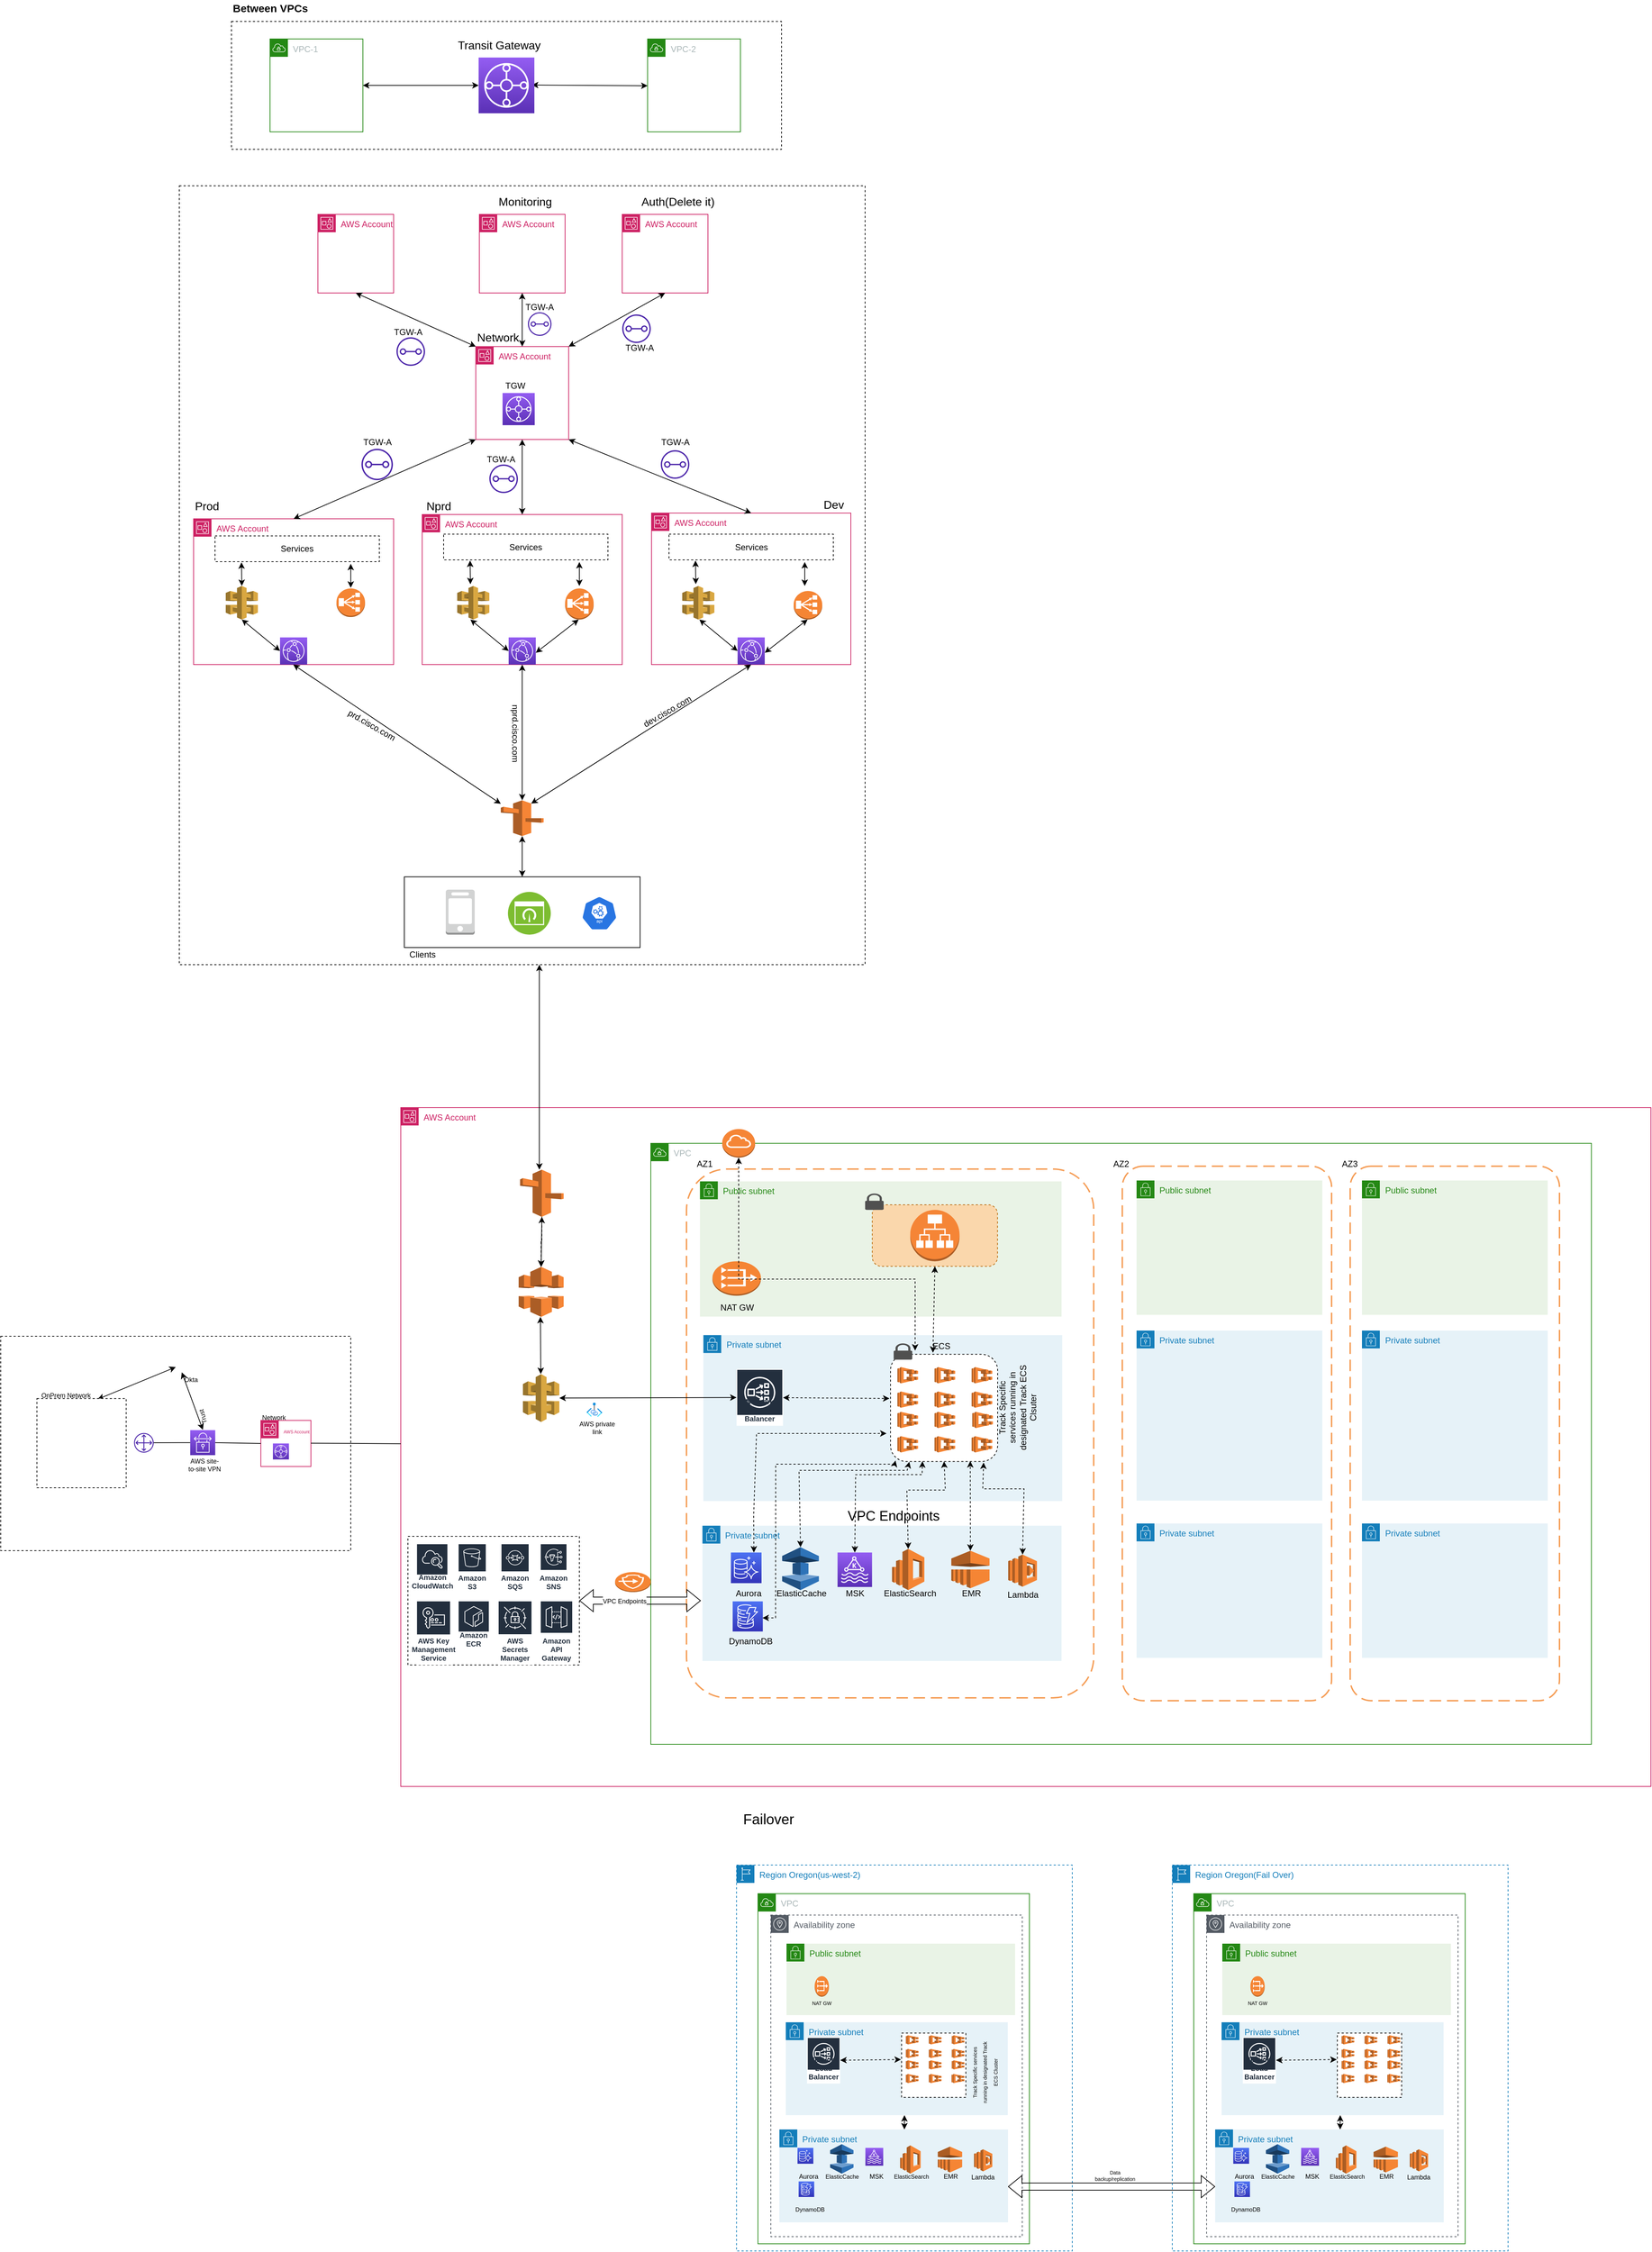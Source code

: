 <mxfile version="22.1.0" type="github">
  <diagram id="Ht1M8jgEwFfnCIfOTk4-" name="Page-1">
    <mxGraphModel dx="3617" dy="1191" grid="1" gridSize="10" guides="1" tooltips="1" connect="1" arrows="1" fold="1" page="1" pageScale="1" pageWidth="1169" pageHeight="827" math="0" shadow="0">
      <root>
        <mxCell id="0" />
        <mxCell id="1" parent="0" />
        <mxCell id="jC54yRx2bqBDCMhFd0Ce-361" value="AWS Account" style="points=[[0,0],[0.25,0],[0.5,0],[0.75,0],[1,0],[1,0.25],[1,0.5],[1,0.75],[1,1],[0.75,1],[0.5,1],[0.25,1],[0,1],[0,0.75],[0,0.5],[0,0.25]];outlineConnect=0;gradientColor=none;html=1;whiteSpace=wrap;fontSize=12;fontStyle=0;container=1;pointerEvents=0;collapsible=0;recursiveResize=0;shape=mxgraph.aws4.group;grIcon=mxgraph.aws4.group_account;strokeColor=#CD2264;fillColor=none;verticalAlign=top;align=left;spacingLeft=30;fontColor=#CD2264;dashed=0;" parent="1" vertex="1">
          <mxGeometry x="340" y="1590" width="1750" height="950" as="geometry" />
        </mxCell>
        <mxCell id="jC54yRx2bqBDCMhFd0Ce-261" value="VPC" style="points=[[0,0],[0.25,0],[0.5,0],[0.75,0],[1,0],[1,0.25],[1,0.5],[1,0.75],[1,1],[0.75,1],[0.5,1],[0.25,1],[0,1],[0,0.75],[0,0.5],[0,0.25]];outlineConnect=0;gradientColor=none;html=1;whiteSpace=wrap;fontSize=12;fontStyle=0;container=1;pointerEvents=0;collapsible=0;recursiveResize=0;shape=mxgraph.aws4.group;grIcon=mxgraph.aws4.group_vpc;strokeColor=#248814;fillColor=none;verticalAlign=top;align=left;spacingLeft=30;fontColor=#AAB7B8;dashed=0;" parent="1" vertex="1">
          <mxGeometry x="840" y="2690" width="380" height="490" as="geometry" />
        </mxCell>
        <mxCell id="jC54yRx2bqBDCMhFd0Ce-262" value="Region Oregon(us-west-2)" style="points=[[0,0],[0.25,0],[0.5,0],[0.75,0],[1,0],[1,0.25],[1,0.5],[1,0.75],[1,1],[0.75,1],[0.5,1],[0.25,1],[0,1],[0,0.75],[0,0.5],[0,0.25]];outlineConnect=0;gradientColor=none;html=1;whiteSpace=wrap;fontSize=12;fontStyle=0;container=1;pointerEvents=0;collapsible=0;recursiveResize=0;shape=mxgraph.aws4.group;grIcon=mxgraph.aws4.group_region;strokeColor=#147EBA;fillColor=none;verticalAlign=top;align=left;spacingLeft=30;fontColor=#147EBA;dashed=1;" parent="1" vertex="1">
          <mxGeometry x="810" y="2650" width="470" height="540" as="geometry" />
        </mxCell>
        <mxCell id="jC54yRx2bqBDCMhFd0Ce-265" value="Availability zone" style="sketch=0;outlineConnect=0;gradientColor=none;html=1;whiteSpace=wrap;fontSize=12;fontStyle=0;shape=mxgraph.aws4.group;grIcon=mxgraph.aws4.group_availability_zone;strokeColor=#545B64;fillColor=none;verticalAlign=top;align=left;spacingLeft=30;fontColor=#545B64;dashed=1;" parent="jC54yRx2bqBDCMhFd0Ce-262" vertex="1">
          <mxGeometry x="48" y="70" width="352" height="450" as="geometry" />
        </mxCell>
        <mxCell id="jC54yRx2bqBDCMhFd0Ce-272" value="" style="group" parent="jC54yRx2bqBDCMhFd0Ce-262" vertex="1" connectable="0">
          <mxGeometry x="69" y="220" width="344.07" height="130" as="geometry" />
        </mxCell>
        <mxCell id="jC54yRx2bqBDCMhFd0Ce-273" value="Private subnet" style="points=[[0,0],[0.25,0],[0.5,0],[0.75,0],[1,0],[1,0.25],[1,0.5],[1,0.75],[1,1],[0.75,1],[0.5,1],[0.25,1],[0,1],[0,0.75],[0,0.5],[0,0.25]];outlineConnect=0;gradientColor=none;html=1;whiteSpace=wrap;fontSize=12;fontStyle=0;container=1;pointerEvents=0;collapsible=0;recursiveResize=0;shape=mxgraph.aws4.group;grIcon=mxgraph.aws4.group_security_group;grStroke=0;strokeColor=#147EBA;fillColor=#E6F2F8;verticalAlign=top;align=left;spacingLeft=30;fontColor=#147EBA;dashed=0;" parent="jC54yRx2bqBDCMhFd0Ce-272" vertex="1">
          <mxGeometry width="310.744" height="130" as="geometry" />
        </mxCell>
        <mxCell id="jC54yRx2bqBDCMhFd0Ce-275" value="" style="group" parent="jC54yRx2bqBDCMhFd0Ce-272" vertex="1" connectable="0">
          <mxGeometry x="162.037" y="15.066" width="92.807" height="90" as="geometry" />
        </mxCell>
        <mxCell id="jC54yRx2bqBDCMhFd0Ce-276" value="" style="group" parent="jC54yRx2bqBDCMhFd0Ce-275" vertex="1" connectable="0">
          <mxGeometry width="92.807" height="90" as="geometry" />
        </mxCell>
        <mxCell id="jC54yRx2bqBDCMhFd0Ce-277" value="" style="whiteSpace=wrap;html=1;aspect=fixed;dashed=1;" parent="jC54yRx2bqBDCMhFd0Ce-276" vertex="1">
          <mxGeometry width="90" height="90" as="geometry" />
        </mxCell>
        <mxCell id="jC54yRx2bqBDCMhFd0Ce-278" value="" style="outlineConnect=0;dashed=0;verticalLabelPosition=bottom;verticalAlign=top;align=center;html=1;shape=mxgraph.aws3.ecs;fillColor=#F58534;gradientColor=none;" parent="jC54yRx2bqBDCMhFd0Ce-276" vertex="1">
          <mxGeometry x="6.025" y="3.182" width="17.874" height="12.727" as="geometry" />
        </mxCell>
        <mxCell id="jC54yRx2bqBDCMhFd0Ce-279" value="" style="outlineConnect=0;dashed=0;verticalLabelPosition=bottom;verticalAlign=top;align=center;html=1;shape=mxgraph.aws3.ecs;fillColor=#F58534;gradientColor=none;" parent="jC54yRx2bqBDCMhFd0Ce-276" vertex="1">
          <mxGeometry x="38.157" y="3.182" width="17.874" height="12.727" as="geometry" />
        </mxCell>
        <mxCell id="jC54yRx2bqBDCMhFd0Ce-280" value="" style="outlineConnect=0;dashed=0;verticalLabelPosition=bottom;verticalAlign=top;align=center;html=1;shape=mxgraph.aws3.ecs;fillColor=#F58534;gradientColor=none;" parent="jC54yRx2bqBDCMhFd0Ce-276" vertex="1">
          <mxGeometry x="70.29" y="3.182" width="17.874" height="12.727" as="geometry" />
        </mxCell>
        <mxCell id="jC54yRx2bqBDCMhFd0Ce-281" value="" style="outlineConnect=0;dashed=0;verticalLabelPosition=bottom;verticalAlign=top;align=center;html=1;shape=mxgraph.aws3.ecs;fillColor=#F58534;gradientColor=none;" parent="jC54yRx2bqBDCMhFd0Ce-276" vertex="1">
          <mxGeometry x="6.025" y="22.272" width="17.874" height="12.727" as="geometry" />
        </mxCell>
        <mxCell id="jC54yRx2bqBDCMhFd0Ce-282" value="" style="outlineConnect=0;dashed=0;verticalLabelPosition=bottom;verticalAlign=top;align=center;html=1;shape=mxgraph.aws3.ecs;fillColor=#F58534;gradientColor=none;" parent="jC54yRx2bqBDCMhFd0Ce-276" vertex="1">
          <mxGeometry x="38.157" y="22.272" width="17.874" height="12.727" as="geometry" />
        </mxCell>
        <mxCell id="jC54yRx2bqBDCMhFd0Ce-283" value="" style="outlineConnect=0;dashed=0;verticalLabelPosition=bottom;verticalAlign=top;align=center;html=1;shape=mxgraph.aws3.ecs;fillColor=#F58534;gradientColor=none;" parent="jC54yRx2bqBDCMhFd0Ce-276" vertex="1">
          <mxGeometry x="70.29" y="22.272" width="17.874" height="12.727" as="geometry" />
        </mxCell>
        <mxCell id="jC54yRx2bqBDCMhFd0Ce-284" value="" style="outlineConnect=0;dashed=0;verticalLabelPosition=bottom;verticalAlign=top;align=center;html=1;shape=mxgraph.aws3.ecs;fillColor=#F58534;gradientColor=none;" parent="jC54yRx2bqBDCMhFd0Ce-276" vertex="1">
          <mxGeometry x="6.025" y="38.181" width="17.874" height="12.727" as="geometry" />
        </mxCell>
        <mxCell id="jC54yRx2bqBDCMhFd0Ce-285" value="" style="outlineConnect=0;dashed=0;verticalLabelPosition=bottom;verticalAlign=top;align=center;html=1;shape=mxgraph.aws3.ecs;fillColor=#F58534;gradientColor=none;" parent="jC54yRx2bqBDCMhFd0Ce-276" vertex="1">
          <mxGeometry x="38.157" y="38.181" width="17.874" height="12.727" as="geometry" />
        </mxCell>
        <mxCell id="jC54yRx2bqBDCMhFd0Ce-286" value="" style="outlineConnect=0;dashed=0;verticalLabelPosition=bottom;verticalAlign=top;align=center;html=1;shape=mxgraph.aws3.ecs;fillColor=#F58534;gradientColor=none;" parent="jC54yRx2bqBDCMhFd0Ce-276" vertex="1">
          <mxGeometry x="70.29" y="38.181" width="17.874" height="12.727" as="geometry" />
        </mxCell>
        <mxCell id="jC54yRx2bqBDCMhFd0Ce-287" value="" style="outlineConnect=0;dashed=0;verticalLabelPosition=bottom;verticalAlign=top;align=center;html=1;shape=mxgraph.aws3.ecs;fillColor=#F58534;gradientColor=none;" parent="jC54yRx2bqBDCMhFd0Ce-276" vertex="1">
          <mxGeometry x="6.025" y="57.272" width="17.874" height="12.727" as="geometry" />
        </mxCell>
        <mxCell id="jC54yRx2bqBDCMhFd0Ce-288" value="" style="outlineConnect=0;dashed=0;verticalLabelPosition=bottom;verticalAlign=top;align=center;html=1;shape=mxgraph.aws3.ecs;fillColor=#F58534;gradientColor=none;" parent="jC54yRx2bqBDCMhFd0Ce-276" vertex="1">
          <mxGeometry x="38.157" y="57.272" width="17.874" height="12.727" as="geometry" />
        </mxCell>
        <mxCell id="jC54yRx2bqBDCMhFd0Ce-289" value="" style="outlineConnect=0;dashed=0;verticalLabelPosition=bottom;verticalAlign=top;align=center;html=1;shape=mxgraph.aws3.ecs;fillColor=#F58534;gradientColor=none;" parent="jC54yRx2bqBDCMhFd0Ce-276" vertex="1">
          <mxGeometry x="70" y="57.27" width="18.16" height="12.73" as="geometry" />
        </mxCell>
        <mxCell id="jC54yRx2bqBDCMhFd0Ce-291" value="Network Load Balancer" style="sketch=0;outlineConnect=0;fontColor=#232F3E;gradientColor=none;strokeColor=#ffffff;fillColor=#232F3E;dashed=0;verticalLabelPosition=middle;verticalAlign=bottom;align=center;html=1;whiteSpace=wrap;fontSize=10;fontStyle=1;spacing=3;shape=mxgraph.aws4.productIcon;prIcon=mxgraph.aws4.network_load_balancer;" parent="jC54yRx2bqBDCMhFd0Ce-272" vertex="1">
          <mxGeometry x="29.749" y="20.997" width="46.398" height="64.801" as="geometry" />
        </mxCell>
        <mxCell id="jC54yRx2bqBDCMhFd0Ce-292" value="" style="endArrow=classic;startArrow=classic;html=1;rounded=0;dashed=1;entryX=-0.01;entryY=0.412;entryDx=0;entryDy=0;entryPerimeter=0;" parent="jC54yRx2bqBDCMhFd0Ce-272" source="jC54yRx2bqBDCMhFd0Ce-291" target="jC54yRx2bqBDCMhFd0Ce-277" edge="1">
          <mxGeometry width="50" height="50" relative="1" as="geometry">
            <mxPoint x="-179.873" y="158.577" as="sourcePoint" />
            <mxPoint x="-165.61" y="63.71" as="targetPoint" />
          </mxGeometry>
        </mxCell>
        <mxCell id="jC54yRx2bqBDCMhFd0Ce-356" value="&lt;font style=&quot;font-size: 7px;&quot;&gt;Track Specific services running in designated Track ECS Cluster&lt;/font&gt;" style="text;html=1;strokeColor=none;fillColor=none;align=center;verticalAlign=middle;whiteSpace=wrap;rounded=0;dashed=1;rotation=-90;" parent="jC54yRx2bqBDCMhFd0Ce-272" vertex="1">
          <mxGeometry x="233.64" y="59.44" width="89" height="21.98" as="geometry" />
        </mxCell>
        <mxCell id="jC54yRx2bqBDCMhFd0Ce-266" value="Public subnet" style="points=[[0,0],[0.25,0],[0.5,0],[0.75,0],[1,0],[1,0.25],[1,0.5],[1,0.75],[1,1],[0.75,1],[0.5,1],[0.25,1],[0,1],[0,0.75],[0,0.5],[0,0.25]];outlineConnect=0;gradientColor=none;html=1;whiteSpace=wrap;fontSize=12;fontStyle=0;container=1;pointerEvents=0;collapsible=0;recursiveResize=0;shape=mxgraph.aws4.group;grIcon=mxgraph.aws4.group_security_group;grStroke=0;strokeColor=#248814;fillColor=#E9F3E6;verticalAlign=top;align=left;spacingLeft=30;fontColor=#248814;dashed=0;" parent="jC54yRx2bqBDCMhFd0Ce-262" vertex="1">
          <mxGeometry x="70" y="110" width="320" height="100" as="geometry" />
        </mxCell>
        <mxCell id="jC54yRx2bqBDCMhFd0Ce-270" value="" style="outlineConnect=0;dashed=0;verticalLabelPosition=bottom;verticalAlign=top;align=center;html=1;shape=mxgraph.aws3.vpc_nat_gateway;fillColor=#F58534;gradientColor=none;" parent="jC54yRx2bqBDCMhFd0Ce-266" vertex="1">
          <mxGeometry x="39.38" y="45.47" width="20" height="28.72" as="geometry" />
        </mxCell>
        <mxCell id="jC54yRx2bqBDCMhFd0Ce-271" value="&lt;font style=&quot;font-size: 7px;&quot;&gt;NAT GW&lt;/font&gt;" style="text;html=1;strokeColor=none;fillColor=none;align=center;verticalAlign=middle;whiteSpace=wrap;rounded=0;dashed=1;" parent="jC54yRx2bqBDCMhFd0Ce-262" vertex="1">
          <mxGeometry x="98.75" y="184.19" width="41.25" height="15.81" as="geometry" />
        </mxCell>
        <mxCell id="jC54yRx2bqBDCMhFd0Ce-313" value="" style="endArrow=classic;startArrow=classic;html=1;rounded=0;fontSize=8;" parent="jC54yRx2bqBDCMhFd0Ce-262" edge="1">
          <mxGeometry width="50" height="50" relative="1" as="geometry">
            <mxPoint x="235" y="370" as="sourcePoint" />
            <mxPoint x="235.088" y="350" as="targetPoint" />
          </mxGeometry>
        </mxCell>
        <mxCell id="jC54yRx2bqBDCMhFd0Ce-357" value="" style="shape=flexArrow;endArrow=classic;startArrow=classic;html=1;rounded=0;fontSize=7;" parent="jC54yRx2bqBDCMhFd0Ce-262" edge="1">
          <mxGeometry width="100" height="100" relative="1" as="geometry">
            <mxPoint x="380" y="450" as="sourcePoint" />
            <mxPoint x="670" y="450" as="targetPoint" />
          </mxGeometry>
        </mxCell>
        <mxCell id="jC54yRx2bqBDCMhFd0Ce-211" value="" style="rounded=0;whiteSpace=wrap;html=1;dashed=1;fontSize=19;" parent="1" vertex="1">
          <mxGeometry x="350" y="2190" width="240" height="180" as="geometry" />
        </mxCell>
        <mxCell id="jC54yRx2bqBDCMhFd0Ce-73" value="" style="endArrow=classic;startArrow=classic;html=1;rounded=0;entryX=0.5;entryY=1;entryDx=0;entryDy=0;entryPerimeter=0;" parent="1" target="jC54yRx2bqBDCMhFd0Ce-69" edge="1">
          <mxGeometry width="50" height="50" relative="1" as="geometry">
            <mxPoint x="240" y="1100" as="sourcePoint" />
            <mxPoint x="157.5" y="1067" as="targetPoint" />
          </mxGeometry>
        </mxCell>
        <mxCell id="jC54yRx2bqBDCMhFd0Ce-91" value="VPC" style="points=[[0,0],[0.25,0],[0.5,0],[0.75,0],[1,0],[1,0.25],[1,0.5],[1,0.75],[1,1],[0.75,1],[0.5,1],[0.25,1],[0,1],[0,0.75],[0,0.5],[0,0.25]];outlineConnect=0;gradientColor=none;html=1;whiteSpace=wrap;fontSize=12;fontStyle=0;container=1;pointerEvents=0;collapsible=0;recursiveResize=0;shape=mxgraph.aws4.group;grIcon=mxgraph.aws4.group_vpc;strokeColor=#248814;fillColor=none;verticalAlign=top;align=left;spacingLeft=30;fontColor=#AAB7B8;dashed=0;aspect=fixed;" parent="1" vertex="1">
          <mxGeometry x="690" y="1640" width="1316.67" height="841" as="geometry" />
        </mxCell>
        <mxCell id="jC54yRx2bqBDCMhFd0Ce-110" value="" style="group" parent="jC54yRx2bqBDCMhFd0Ce-91" vertex="1" connectable="0">
          <mxGeometry x="50" y="36" width="570" height="805" as="geometry" />
        </mxCell>
        <mxCell id="jC54yRx2bqBDCMhFd0Ce-92" value="" style="rounded=1;arcSize=10;dashed=1;strokeColor=#F59D56;fillColor=none;gradientColor=none;dashPattern=8 4;strokeWidth=2;" parent="jC54yRx2bqBDCMhFd0Ce-110" vertex="1">
          <mxGeometry width="570" height="740" as="geometry" />
        </mxCell>
        <mxCell id="jC54yRx2bqBDCMhFd0Ce-161" value="" style="group" parent="jC54yRx2bqBDCMhFd0Ce-110" vertex="1" connectable="0">
          <mxGeometry x="22.31" y="499.07" width="502.632" height="189.302" as="geometry" />
        </mxCell>
        <mxCell id="jC54yRx2bqBDCMhFd0Ce-109" value="Private subnet" style="points=[[0,0],[0.25,0],[0.5,0],[0.75,0],[1,0],[1,0.25],[1,0.5],[1,0.75],[1,1],[0.75,1],[0.5,1],[0.25,1],[0,1],[0,0.75],[0,0.5],[0,0.25]];outlineConnect=0;gradientColor=none;html=1;whiteSpace=wrap;fontSize=12;fontStyle=0;container=1;pointerEvents=0;collapsible=0;recursiveResize=0;shape=mxgraph.aws4.group;grIcon=mxgraph.aws4.group_security_group;grStroke=0;strokeColor=#147EBA;fillColor=#E6F2F8;verticalAlign=top;align=left;spacingLeft=30;fontColor=#147EBA;dashed=0;" parent="jC54yRx2bqBDCMhFd0Ce-161" vertex="1">
          <mxGeometry width="502.632" height="189.302" as="geometry" />
        </mxCell>
        <mxCell id="jC54yRx2bqBDCMhFd0Ce-140" value="" style="sketch=0;points=[[0,0,0],[0.25,0,0],[0.5,0,0],[0.75,0,0],[1,0,0],[0,1,0],[0.25,1,0],[0.5,1,0],[0.75,1,0],[1,1,0],[0,0.25,0],[0,0.5,0],[0,0.75,0],[1,0.25,0],[1,0.5,0],[1,0.75,0]];outlineConnect=0;fontColor=#232F3E;gradientColor=#4D72F3;gradientDirection=north;fillColor=#3334B9;strokeColor=#ffffff;dashed=0;verticalLabelPosition=bottom;verticalAlign=top;align=center;html=1;fontSize=12;fontStyle=0;aspect=fixed;shape=mxgraph.aws4.resourceIcon;resIcon=mxgraph.aws4.aurora;" parent="jC54yRx2bqBDCMhFd0Ce-161" vertex="1">
          <mxGeometry x="39.812" y="37.56" width="42.893" height="42.893" as="geometry" />
        </mxCell>
        <mxCell id="jC54yRx2bqBDCMhFd0Ce-143" value="" style="outlineConnect=0;dashed=0;verticalLabelPosition=bottom;verticalAlign=top;align=center;html=1;shape=mxgraph.aws3.elasticsearch_service;fillColor=#F58534;gradientColor=none;" parent="jC54yRx2bqBDCMhFd0Ce-161" vertex="1">
          <mxGeometry x="265.416" y="32.489" width="45.204" height="57.655" as="geometry" />
        </mxCell>
        <mxCell id="jC54yRx2bqBDCMhFd0Ce-145" value="" style="outlineConnect=0;dashed=0;verticalLabelPosition=bottom;verticalAlign=top;align=center;html=1;shape=mxgraph.aws3.lambda;fillColor=#F58534;gradientColor=none;" parent="jC54yRx2bqBDCMhFd0Ce-161" vertex="1">
          <mxGeometry x="427.984" y="40.377" width="40.227" height="45.072" as="geometry" />
        </mxCell>
        <mxCell id="jC54yRx2bqBDCMhFd0Ce-150" value="Aurora" style="text;html=1;strokeColor=none;fillColor=none;align=center;verticalAlign=middle;whiteSpace=wrap;rounded=0;dashed=1;" parent="jC54yRx2bqBDCMhFd0Ce-161" vertex="1">
          <mxGeometry x="39.812" y="83.383" width="49.766" height="22.536" as="geometry" />
        </mxCell>
        <mxCell id="jC54yRx2bqBDCMhFd0Ce-151" value="MSK" style="text;html=1;strokeColor=none;fillColor=none;align=center;verticalAlign=middle;whiteSpace=wrap;rounded=0;dashed=1;" parent="jC54yRx2bqBDCMhFd0Ce-161" vertex="1">
          <mxGeometry x="189.109" y="83.383" width="49.766" height="22.536" as="geometry" />
        </mxCell>
        <mxCell id="jC54yRx2bqBDCMhFd0Ce-152" value="ElasticCache" style="text;html=1;strokeColor=none;fillColor=none;align=center;verticalAlign=middle;whiteSpace=wrap;rounded=0;dashed=1;" parent="jC54yRx2bqBDCMhFd0Ce-161" vertex="1">
          <mxGeometry x="113.217" y="83.383" width="49.766" height="22.536" as="geometry" />
        </mxCell>
        <mxCell id="jC54yRx2bqBDCMhFd0Ce-153" value="EMR" style="text;html=1;strokeColor=none;fillColor=none;align=center;verticalAlign=middle;whiteSpace=wrap;rounded=0;dashed=1;" parent="jC54yRx2bqBDCMhFd0Ce-161" vertex="1">
          <mxGeometry x="352.091" y="83.383" width="49.766" height="22.536" as="geometry" />
        </mxCell>
        <mxCell id="jC54yRx2bqBDCMhFd0Ce-154" value="ElasticSearch" style="text;html=1;strokeColor=none;fillColor=none;align=center;verticalAlign=middle;whiteSpace=wrap;rounded=0;dashed=1;" parent="jC54yRx2bqBDCMhFd0Ce-161" vertex="1">
          <mxGeometry x="265.416" y="83.383" width="49.766" height="22.536" as="geometry" />
        </mxCell>
        <mxCell id="jC54yRx2bqBDCMhFd0Ce-141" value="" style="outlineConnect=0;dashed=0;verticalLabelPosition=bottom;verticalAlign=top;align=center;html=1;shape=mxgraph.aws3.elasticache;fillColor=#2E73B8;gradientColor=none;" parent="jC54yRx2bqBDCMhFd0Ce-161" vertex="1">
          <mxGeometry x="111.558" y="30.048" width="51.424" height="60.096" as="geometry" />
        </mxCell>
        <mxCell id="jC54yRx2bqBDCMhFd0Ce-142" value="" style="sketch=0;points=[[0,0,0],[0.25,0,0],[0.5,0,0],[0.75,0,0],[1,0,0],[0,1,0],[0.25,1,0],[0.5,1,0],[0.75,1,0],[1,1,0],[0,0.25,0],[0,0.5,0],[0,0.75,0],[1,0.25,0],[1,0.5,0],[1,0.75,0]];outlineConnect=0;fontColor=#232F3E;gradientColor=#945DF2;gradientDirection=north;fillColor=#5A30B5;strokeColor=#ffffff;dashed=0;verticalLabelPosition=bottom;verticalAlign=top;align=center;html=1;fontSize=12;fontStyle=0;aspect=fixed;shape=mxgraph.aws4.resourceIcon;resIcon=mxgraph.aws4.managed_streaming_for_kafka;" parent="jC54yRx2bqBDCMhFd0Ce-161" vertex="1">
          <mxGeometry x="189.109" y="37.56" width="48.254" height="48.254" as="geometry" />
        </mxCell>
        <mxCell id="jC54yRx2bqBDCMhFd0Ce-144" value="" style="outlineConnect=0;dashed=0;verticalLabelPosition=bottom;verticalAlign=top;align=center;html=1;shape=mxgraph.aws3.emr;fillColor=#F58534;gradientColor=none;" parent="jC54yRx2bqBDCMhFd0Ce-161" vertex="1">
          <mxGeometry x="348.359" y="35.028" width="53.498" height="52.584" as="geometry" />
        </mxCell>
        <mxCell id="jC54yRx2bqBDCMhFd0Ce-158" value="" style="sketch=0;points=[[0,0,0],[0.25,0,0],[0.5,0,0],[0.75,0,0],[1,0,0],[0,1,0],[0.25,1,0],[0.5,1,0],[0.75,1,0],[1,1,0],[0,0.25,0],[0,0.5,0],[0,0.75,0],[1,0.25,0],[1,0.5,0],[1,0.75,0]];outlineConnect=0;fontColor=#232F3E;gradientColor=#4D72F3;gradientDirection=north;fillColor=#3334B9;strokeColor=#ffffff;dashed=0;verticalLabelPosition=bottom;verticalAlign=top;align=center;html=1;fontSize=12;fontStyle=0;aspect=fixed;shape=mxgraph.aws4.resourceIcon;resIcon=mxgraph.aws4.dynamodb;" parent="jC54yRx2bqBDCMhFd0Ce-161" vertex="1">
          <mxGeometry x="42.301" y="105.919" width="42.178" height="42.178" as="geometry" />
        </mxCell>
        <mxCell id="jC54yRx2bqBDCMhFd0Ce-159" value="DynamoDB" style="text;html=1;strokeColor=none;fillColor=none;align=center;verticalAlign=middle;whiteSpace=wrap;rounded=0;dashed=1;" parent="jC54yRx2bqBDCMhFd0Ce-161" vertex="1">
          <mxGeometry x="42.301" y="150.24" width="49.766" height="22.536" as="geometry" />
        </mxCell>
        <mxCell id="jC54yRx2bqBDCMhFd0Ce-170" value="Lambda" style="text;html=1;strokeColor=none;fillColor=none;align=center;verticalAlign=middle;whiteSpace=wrap;rounded=0;dashed=1;" parent="jC54yRx2bqBDCMhFd0Ce-161" vertex="1">
          <mxGeometry x="423.212" y="85.448" width="49.766" height="22.536" as="geometry" />
        </mxCell>
        <mxCell id="jC54yRx2bqBDCMhFd0Ce-107" value="Public subnet" style="points=[[0,0],[0.25,0],[0.5,0],[0.75,0],[1,0],[1,0.25],[1,0.5],[1,0.75],[1,1],[0.75,1],[0.5,1],[0.25,1],[0,1],[0,0.75],[0,0.5],[0,0.25]];outlineConnect=0;gradientColor=none;html=1;whiteSpace=wrap;fontSize=12;fontStyle=0;container=0;pointerEvents=0;collapsible=0;recursiveResize=0;shape=mxgraph.aws4.group;grIcon=mxgraph.aws4.group_security_group;grStroke=0;strokeColor=#248814;fillColor=#E9F3E6;verticalAlign=top;align=left;spacingLeft=30;fontColor=#248814;dashed=0;" parent="jC54yRx2bqBDCMhFd0Ce-110" vertex="1">
          <mxGeometry x="18.81" y="17.209" width="506.132" height="189.302" as="geometry" />
        </mxCell>
        <mxCell id="jC54yRx2bqBDCMhFd0Ce-111" value="" style="outlineConnect=0;dashed=0;verticalLabelPosition=bottom;verticalAlign=top;align=center;html=1;shape=mxgraph.aws3.vpc_nat_gateway;fillColor=#F58534;gradientColor=none;" parent="jC54yRx2bqBDCMhFd0Ce-110" vertex="1">
          <mxGeometry x="36.309" y="129.07" width="67.805" height="48.186" as="geometry" />
        </mxCell>
        <mxCell id="jC54yRx2bqBDCMhFd0Ce-112" value="NAT GW" style="text;html=1;strokeColor=none;fillColor=none;align=center;verticalAlign=middle;whiteSpace=wrap;rounded=0;dashed=1;" parent="jC54yRx2bqBDCMhFd0Ce-110" vertex="1">
          <mxGeometry x="45.058" y="180.698" width="52.494" height="25.814" as="geometry" />
        </mxCell>
        <mxCell id="jC54yRx2bqBDCMhFd0Ce-169" value="&lt;font style=&quot;font-size: 19px;&quot;&gt;VPC Endpoints&lt;/font&gt;" style="text;html=1;strokeColor=none;fillColor=none;align=center;verticalAlign=middle;whiteSpace=wrap;rounded=0;dashed=1;" parent="jC54yRx2bqBDCMhFd0Ce-110" vertex="1">
          <mxGeometry x="109.996" y="473.256" width="359.586" height="25.814" as="geometry" />
        </mxCell>
        <mxCell id="jC54yRx2bqBDCMhFd0Ce-175" value="" style="group" parent="jC54yRx2bqBDCMhFd0Ce-110" vertex="1" connectable="0">
          <mxGeometry x="23.622" y="232.326" width="518.818" height="232.326" as="geometry" />
        </mxCell>
        <mxCell id="jC54yRx2bqBDCMhFd0Ce-108" value="Private subnet" style="points=[[0,0],[0.25,0],[0.5,0],[0.75,0],[1,0],[1,0.25],[1,0.5],[1,0.75],[1,1],[0.75,1],[0.5,1],[0.25,1],[0,1],[0,0.75],[0,0.5],[0,0.25]];outlineConnect=0;gradientColor=none;html=1;whiteSpace=wrap;fontSize=12;fontStyle=0;container=1;pointerEvents=0;collapsible=0;recursiveResize=0;shape=mxgraph.aws4.group;grIcon=mxgraph.aws4.group_security_group;grStroke=0;strokeColor=#147EBA;fillColor=#E6F2F8;verticalAlign=top;align=left;spacingLeft=30;fontColor=#147EBA;dashed=0;" parent="jC54yRx2bqBDCMhFd0Ce-175" vertex="1">
          <mxGeometry width="502.242" height="232.326" as="geometry" />
        </mxCell>
        <mxCell id="jC54yRx2bqBDCMhFd0Ce-167" value="" style="endArrow=classic;startArrow=classic;html=1;rounded=0;dashed=1;" parent="jC54yRx2bqBDCMhFd0Ce-108" source="jC54yRx2bqBDCMhFd0Ce-144" edge="1">
          <mxGeometry width="50" height="50" relative="1" as="geometry">
            <mxPoint x="367.804" y="282.268" as="sourcePoint" />
            <mxPoint x="373.584" y="176.395" as="targetPoint" />
            <Array as="points" />
          </mxGeometry>
        </mxCell>
        <mxCell id="jC54yRx2bqBDCMhFd0Ce-146" value="" style="group;fillColor=#ffe6cc;strokeColor=none;gradientColor=none;rounded=1;" parent="jC54yRx2bqBDCMhFd0Ce-175" vertex="1" connectable="0">
          <mxGeometry x="261.894" y="26.924" width="150" height="150" as="geometry" />
        </mxCell>
        <mxCell id="jC54yRx2bqBDCMhFd0Ce-177" value="" style="group" parent="jC54yRx2bqBDCMhFd0Ce-146" vertex="1" connectable="0">
          <mxGeometry width="150" height="150" as="geometry" />
        </mxCell>
        <mxCell id="jC54yRx2bqBDCMhFd0Ce-113" value="" style="whiteSpace=wrap;html=1;aspect=fixed;dashed=1;rounded=1;" parent="jC54yRx2bqBDCMhFd0Ce-177" vertex="1">
          <mxGeometry width="150" height="150" as="geometry" />
        </mxCell>
        <mxCell id="jC54yRx2bqBDCMhFd0Ce-174" value="" style="group" parent="jC54yRx2bqBDCMhFd0Ce-175" vertex="1" connectable="0">
          <mxGeometry x="46.412" y="7.693" width="472.406" height="156.547" as="geometry" />
        </mxCell>
        <mxCell id="jC54yRx2bqBDCMhFd0Ce-136" value="Network Load Balancer" style="sketch=0;outlineConnect=0;fontColor=#232F3E;gradientColor=none;strokeColor=#ffffff;fillColor=#232F3E;dashed=0;verticalLabelPosition=middle;verticalAlign=bottom;align=center;html=1;whiteSpace=wrap;fontSize=10;fontStyle=1;spacing=3;shape=mxgraph.aws4.productIcon;prIcon=mxgraph.aws4.network_load_balancer;" parent="jC54yRx2bqBDCMhFd0Ce-174" vertex="1">
          <mxGeometry y="40.003" width="65.059" height="79.237" as="geometry" />
        </mxCell>
        <mxCell id="jC54yRx2bqBDCMhFd0Ce-114" value="" style="outlineConnect=0;dashed=0;verticalLabelPosition=bottom;verticalAlign=top;align=center;html=1;shape=mxgraph.aws3.ecs;fillColor=#F58534;gradientColor=none;" parent="jC54yRx2bqBDCMhFd0Ce-174" vertex="1">
          <mxGeometry x="225.22" y="37.137" width="28.888" height="22.745" as="geometry" />
        </mxCell>
        <mxCell id="jC54yRx2bqBDCMhFd0Ce-115" value="" style="outlineConnect=0;dashed=0;verticalLabelPosition=bottom;verticalAlign=top;align=center;html=1;shape=mxgraph.aws3.ecs;fillColor=#F58534;gradientColor=none;" parent="jC54yRx2bqBDCMhFd0Ce-174" vertex="1">
          <mxGeometry x="277.154" y="37.137" width="28.888" height="22.745" as="geometry" />
        </mxCell>
        <mxCell id="jC54yRx2bqBDCMhFd0Ce-116" value="" style="outlineConnect=0;dashed=0;verticalLabelPosition=bottom;verticalAlign=top;align=center;html=1;shape=mxgraph.aws3.ecs;fillColor=#F58534;gradientColor=none;" parent="jC54yRx2bqBDCMhFd0Ce-174" vertex="1">
          <mxGeometry x="329.088" y="37.137" width="28.888" height="22.745" as="geometry" />
        </mxCell>
        <mxCell id="jC54yRx2bqBDCMhFd0Ce-119" value="" style="outlineConnect=0;dashed=0;verticalLabelPosition=bottom;verticalAlign=top;align=center;html=1;shape=mxgraph.aws3.ecs;fillColor=#F58534;gradientColor=none;" parent="jC54yRx2bqBDCMhFd0Ce-174" vertex="1">
          <mxGeometry x="329.088" y="71.254" width="28.888" height="22.745" as="geometry" />
        </mxCell>
        <mxCell id="jC54yRx2bqBDCMhFd0Ce-118" value="" style="outlineConnect=0;dashed=0;verticalLabelPosition=bottom;verticalAlign=top;align=center;html=1;shape=mxgraph.aws3.ecs;fillColor=#F58534;gradientColor=none;" parent="jC54yRx2bqBDCMhFd0Ce-174" vertex="1">
          <mxGeometry x="277.154" y="71.254" width="28.888" height="22.745" as="geometry" />
        </mxCell>
        <mxCell id="jC54yRx2bqBDCMhFd0Ce-117" value="" style="outlineConnect=0;dashed=0;verticalLabelPosition=bottom;verticalAlign=top;align=center;html=1;shape=mxgraph.aws3.ecs;fillColor=#F58534;gradientColor=none;" parent="jC54yRx2bqBDCMhFd0Ce-174" vertex="1">
          <mxGeometry x="225.22" y="71.254" width="28.888" height="22.745" as="geometry" />
        </mxCell>
        <mxCell id="jC54yRx2bqBDCMhFd0Ce-129" value="" style="outlineConnect=0;dashed=0;verticalLabelPosition=bottom;verticalAlign=top;align=center;html=1;shape=mxgraph.aws3.ecs;fillColor=#F58534;gradientColor=none;" parent="jC54yRx2bqBDCMhFd0Ce-174" vertex="1">
          <mxGeometry x="225.22" y="99.685" width="28.888" height="22.745" as="geometry" />
        </mxCell>
        <mxCell id="jC54yRx2bqBDCMhFd0Ce-133" value="" style="outlineConnect=0;dashed=0;verticalLabelPosition=bottom;verticalAlign=top;align=center;html=1;shape=mxgraph.aws3.ecs;fillColor=#F58534;gradientColor=none;" parent="jC54yRx2bqBDCMhFd0Ce-174" vertex="1">
          <mxGeometry x="277.154" y="133.802" width="28.888" height="22.745" as="geometry" />
        </mxCell>
        <mxCell id="jC54yRx2bqBDCMhFd0Ce-134" value="" style="outlineConnect=0;dashed=0;verticalLabelPosition=bottom;verticalAlign=top;align=center;html=1;shape=mxgraph.aws3.ecs;fillColor=#F58534;gradientColor=none;" parent="jC54yRx2bqBDCMhFd0Ce-174" vertex="1">
          <mxGeometry x="329.088" y="133.802" width="28.888" height="22.745" as="geometry" />
        </mxCell>
        <mxCell id="jC54yRx2bqBDCMhFd0Ce-132" value="" style="outlineConnect=0;dashed=0;verticalLabelPosition=bottom;verticalAlign=top;align=center;html=1;shape=mxgraph.aws3.ecs;fillColor=#F58534;gradientColor=none;" parent="jC54yRx2bqBDCMhFd0Ce-174" vertex="1">
          <mxGeometry x="225.22" y="133.802" width="28.888" height="22.745" as="geometry" />
        </mxCell>
        <mxCell id="jC54yRx2bqBDCMhFd0Ce-381" value="" style="sketch=0;pointerEvents=1;shadow=0;dashed=0;html=1;strokeColor=none;fillColor=#505050;labelPosition=center;verticalLabelPosition=bottom;verticalAlign=top;outlineConnect=0;align=center;shape=mxgraph.office.security.lock_protected;fontSize=6;" parent="jC54yRx2bqBDCMhFd0Ce-174" vertex="1">
          <mxGeometry x="219.966" y="3.982" width="25.97" height="22.79" as="geometry" />
        </mxCell>
        <mxCell id="jC54yRx2bqBDCMhFd0Ce-130" value="" style="outlineConnect=0;dashed=0;verticalLabelPosition=bottom;verticalAlign=top;align=center;html=1;shape=mxgraph.aws3.ecs;fillColor=#F58534;gradientColor=none;" parent="jC54yRx2bqBDCMhFd0Ce-174" vertex="1">
          <mxGeometry x="277.154" y="99.685" width="28.888" height="22.745" as="geometry" />
        </mxCell>
        <mxCell id="jC54yRx2bqBDCMhFd0Ce-131" value="" style="outlineConnect=0;dashed=0;verticalLabelPosition=bottom;verticalAlign=top;align=center;html=1;shape=mxgraph.aws3.ecs;fillColor=#F58534;gradientColor=none;" parent="jC54yRx2bqBDCMhFd0Ce-174" vertex="1">
          <mxGeometry x="329.968" y="99.685" width="28.888" height="22.745" as="geometry" />
        </mxCell>
        <mxCell id="jC54yRx2bqBDCMhFd0Ce-148" value="" style="endArrow=classic;startArrow=classic;html=1;rounded=0;dashed=1;entryX=-0.01;entryY=0.412;entryDx=0;entryDy=0;entryPerimeter=0;" parent="jC54yRx2bqBDCMhFd0Ce-175" source="jC54yRx2bqBDCMhFd0Ce-136" target="jC54yRx2bqBDCMhFd0Ce-113" edge="1">
          <mxGeometry width="50" height="50" relative="1" as="geometry">
            <mxPoint x="-253.622" y="181.674" as="sourcePoint" />
            <mxPoint x="-233.622" y="65.674" as="targetPoint" />
          </mxGeometry>
        </mxCell>
        <mxCell id="jC54yRx2bqBDCMhFd0Ce-171" value="" style="endArrow=classic;startArrow=classic;html=1;rounded=0;dashed=1;exitX=0.5;exitY=0;exitDx=0;exitDy=0;exitPerimeter=0;entryX=0.869;entryY=1.01;entryDx=0;entryDy=0;entryPerimeter=0;" parent="jC54yRx2bqBDCMhFd0Ce-110" source="jC54yRx2bqBDCMhFd0Ce-145" target="jC54yRx2bqBDCMhFd0Ce-113" edge="1">
          <mxGeometry width="50" height="50" relative="1" as="geometry">
            <mxPoint x="489.656" y="539.447" as="sourcePoint" />
            <mxPoint x="428.064" y="404.651" as="targetPoint" />
            <Array as="points">
              <mxPoint x="472.448" y="447.442" />
              <mxPoint x="414.705" y="447.442" />
            </Array>
          </mxGeometry>
        </mxCell>
        <mxCell id="jC54yRx2bqBDCMhFd0Ce-163" value="" style="endArrow=classic;startArrow=classic;html=1;rounded=0;dashed=1;exitX=0.5;exitY=0;exitDx=0;exitDy=0;exitPerimeter=0;entryX=0.176;entryY=1.003;entryDx=0;entryDy=0;entryPerimeter=0;" parent="jC54yRx2bqBDCMhFd0Ce-110" source="jC54yRx2bqBDCMhFd0Ce-141" target="jC54yRx2bqBDCMhFd0Ce-113" edge="1">
          <mxGeometry width="50" height="50" relative="1" as="geometry">
            <mxPoint x="193.791" y="399.457" as="sourcePoint" />
            <mxPoint x="352.586" y="398.395" as="targetPoint" />
            <Array as="points">
              <mxPoint x="157.483" y="421.628" />
              <mxPoint x="308.841" y="421.628" />
            </Array>
          </mxGeometry>
        </mxCell>
        <mxCell id="jC54yRx2bqBDCMhFd0Ce-162" value="" style="endArrow=classic;startArrow=classic;html=1;rounded=0;dashed=1;exitX=0.75;exitY=0;exitDx=0;exitDy=0;exitPerimeter=0;" parent="jC54yRx2bqBDCMhFd0Ce-110" source="jC54yRx2bqBDCMhFd0Ce-140" edge="1">
          <mxGeometry width="50" height="50" relative="1" as="geometry">
            <mxPoint x="143.484" y="399.457" as="sourcePoint" />
            <mxPoint x="279.969" y="370" as="targetPoint" />
            <Array as="points">
              <mxPoint x="94" y="484" />
              <mxPoint x="97.989" y="370" />
            </Array>
          </mxGeometry>
        </mxCell>
        <mxCell id="jC54yRx2bqBDCMhFd0Ce-168" value="" style="endArrow=classic;startArrow=classic;html=1;rounded=0;dashed=1;entryX=0.047;entryY=0.991;entryDx=0;entryDy=0;entryPerimeter=0;" parent="jC54yRx2bqBDCMhFd0Ce-110" target="jC54yRx2bqBDCMhFd0Ce-113" edge="1">
          <mxGeometry width="50" height="50" relative="1" as="geometry">
            <mxPoint x="106.301" y="628.14" as="sourcePoint" />
            <mxPoint x="307.529" y="413.023" as="targetPoint" />
            <Array as="points">
              <mxPoint x="124.674" y="628.14" />
              <mxPoint x="124.858" y="413.023" />
              <mxPoint x="291.343" y="413.023" />
            </Array>
          </mxGeometry>
        </mxCell>
        <mxCell id="jC54yRx2bqBDCMhFd0Ce-135" value="ECS" style="text;html=1;strokeColor=none;fillColor=none;align=center;verticalAlign=middle;whiteSpace=wrap;rounded=0;dashed=1;" parent="jC54yRx2bqBDCMhFd0Ce-110" vertex="1">
          <mxGeometry x="332.467" y="240.018" width="49.727" height="16.924" as="geometry" />
        </mxCell>
        <mxCell id="jC54yRx2bqBDCMhFd0Ce-165" value="" style="endArrow=classic;startArrow=classic;html=1;rounded=0;dashed=1;entryX=0.298;entryY=0.998;entryDx=0;entryDy=0;entryPerimeter=0;exitX=0.5;exitY=0;exitDx=0;exitDy=0;exitPerimeter=0;" parent="jC54yRx2bqBDCMhFd0Ce-110" source="jC54yRx2bqBDCMhFd0Ce-142" target="jC54yRx2bqBDCMhFd0Ce-113" edge="1">
          <mxGeometry width="50" height="50" relative="1" as="geometry">
            <mxPoint x="236.713" y="510.809" as="sourcePoint" />
            <mxPoint x="351.204" y="405.09" as="targetPoint" />
            <Array as="points">
              <mxPoint x="236.713" y="427.725" />
              <mxPoint x="288.718" y="427.651" />
              <mxPoint x="329.839" y="427.651" />
            </Array>
          </mxGeometry>
        </mxCell>
        <mxCell id="jC54yRx2bqBDCMhFd0Ce-147" value="Track Specific services running in designated Track ECS Clsuter" style="text;html=1;strokeColor=none;fillColor=none;align=center;verticalAlign=middle;whiteSpace=wrap;rounded=0;dashed=1;rotation=-90;" parent="jC54yRx2bqBDCMhFd0Ce-110" vertex="1">
          <mxGeometry x="401.865" y="318.376" width="123.074" height="30.772" as="geometry" />
        </mxCell>
        <mxCell id="jC54yRx2bqBDCMhFd0Ce-166" value="" style="endArrow=classic;startArrow=classic;html=1;rounded=0;dashed=1;exitX=0.5;exitY=0;exitDx=0;exitDy=0;exitPerimeter=0;entryX=0.5;entryY=1;entryDx=0;entryDy=0;" parent="jC54yRx2bqBDCMhFd0Ce-110" source="jC54yRx2bqBDCMhFd0Ce-143" target="jC54yRx2bqBDCMhFd0Ce-113" edge="1">
          <mxGeometry width="50" height="50" relative="1" as="geometry">
            <mxPoint x="309.192" y="516.133" as="sourcePoint" />
            <mxPoint x="362.21" y="404.419" as="targetPoint" />
            <Array as="points">
              <mxPoint x="308.448" y="449.265" />
              <mxPoint x="362.319" y="449.265" />
            </Array>
          </mxGeometry>
        </mxCell>
        <mxCell id="jC54yRx2bqBDCMhFd0Ce-374" value="" style="group" parent="jC54yRx2bqBDCMhFd0Ce-110" vertex="1" connectable="0">
          <mxGeometry x="250.0" y="34.28" width="185.38" height="101.86" as="geometry" />
        </mxCell>
        <mxCell id="jC54yRx2bqBDCMhFd0Ce-371" value="" style="rounded=1;whiteSpace=wrap;html=1;dashed=1;fontSize=6;fillColor=#fad7ac;strokeColor=#b46504;" parent="jC54yRx2bqBDCMhFd0Ce-374" vertex="1">
          <mxGeometry x="10.0" y="15.72" width="175.38" height="86.14" as="geometry" />
        </mxCell>
        <mxCell id="jC54yRx2bqBDCMhFd0Ce-369" value="" style="outlineConnect=0;dashed=0;verticalLabelPosition=bottom;verticalAlign=top;align=center;html=1;shape=mxgraph.aws3.application_load_balancer;fillColor=#F58536;gradientColor=none;fontSize=6;" parent="jC54yRx2bqBDCMhFd0Ce-374" vertex="1">
          <mxGeometry x="63.19" y="22.79" width="69" height="72" as="geometry" />
        </mxCell>
        <mxCell id="jC54yRx2bqBDCMhFd0Ce-373" value="" style="sketch=0;pointerEvents=1;shadow=0;dashed=0;html=1;strokeColor=none;fillColor=#505050;labelPosition=center;verticalLabelPosition=bottom;verticalAlign=top;outlineConnect=0;align=center;shape=mxgraph.office.security.lock_protected;fontSize=6;" parent="jC54yRx2bqBDCMhFd0Ce-374" vertex="1">
          <mxGeometry width="25.97" height="22.79" as="geometry" />
        </mxCell>
        <mxCell id="jC54yRx2bqBDCMhFd0Ce-370" value="" style="endArrow=classic;startArrow=classic;html=1;rounded=0;dashed=1;entryX=0.25;entryY=1;entryDx=0;entryDy=0;exitX=0.5;exitY=1;exitDx=0;exitDy=0;" parent="jC54yRx2bqBDCMhFd0Ce-110" source="jC54yRx2bqBDCMhFd0Ce-371" target="jC54yRx2bqBDCMhFd0Ce-135" edge="1">
          <mxGeometry width="50" height="50" relative="1" as="geometry">
            <mxPoint x="-104.906" y="295.613" as="sourcePoint" />
            <mxPoint x="44.016" y="296.77" as="targetPoint" />
          </mxGeometry>
        </mxCell>
        <mxCell id="jC54yRx2bqBDCMhFd0Ce-209" value="" style="group" parent="jC54yRx2bqBDCMhFd0Ce-91" vertex="1" connectable="0">
          <mxGeometry x="660" y="32" width="293" height="748" as="geometry" />
        </mxCell>
        <mxCell id="jC54yRx2bqBDCMhFd0Ce-96" value="" style="rounded=1;arcSize=10;dashed=1;strokeColor=#F59D56;fillColor=none;gradientColor=none;dashPattern=8 4;strokeWidth=2;" parent="jC54yRx2bqBDCMhFd0Ce-209" vertex="1">
          <mxGeometry width="293" height="748" as="geometry" />
        </mxCell>
        <mxCell id="jC54yRx2bqBDCMhFd0Ce-201" value="Public subnet" style="points=[[0,0],[0.25,0],[0.5,0],[0.75,0],[1,0],[1,0.25],[1,0.5],[1,0.75],[1,1],[0.75,1],[0.5,1],[0.25,1],[0,1],[0,0.75],[0,0.5],[0,0.25]];outlineConnect=0;gradientColor=none;html=1;whiteSpace=wrap;fontSize=12;fontStyle=0;container=1;pointerEvents=0;collapsible=0;recursiveResize=0;shape=mxgraph.aws4.group;grIcon=mxgraph.aws4.group_security_group;grStroke=0;strokeColor=#248814;fillColor=#E9F3E6;verticalAlign=top;align=left;spacingLeft=30;fontColor=#248814;dashed=0;" parent="jC54yRx2bqBDCMhFd0Ce-209" vertex="1">
          <mxGeometry x="20" y="20" width="260" height="188" as="geometry" />
        </mxCell>
        <mxCell id="jC54yRx2bqBDCMhFd0Ce-203" value="Private subnet" style="points=[[0,0],[0.25,0],[0.5,0],[0.75,0],[1,0],[1,0.25],[1,0.5],[1,0.75],[1,1],[0.75,1],[0.5,1],[0.25,1],[0,1],[0,0.75],[0,0.5],[0,0.25]];outlineConnect=0;gradientColor=none;html=1;whiteSpace=wrap;fontSize=12;fontStyle=0;container=1;pointerEvents=0;collapsible=0;recursiveResize=0;shape=mxgraph.aws4.group;grIcon=mxgraph.aws4.group_security_group;grStroke=0;strokeColor=#147EBA;fillColor=#E6F2F8;verticalAlign=top;align=left;spacingLeft=30;fontColor=#147EBA;dashed=0;" parent="jC54yRx2bqBDCMhFd0Ce-209" vertex="1">
          <mxGeometry x="20" y="230" width="260" height="238" as="geometry" />
        </mxCell>
        <mxCell id="jC54yRx2bqBDCMhFd0Ce-207" value="Private subnet" style="points=[[0,0],[0.25,0],[0.5,0],[0.75,0],[1,0],[1,0.25],[1,0.5],[1,0.75],[1,1],[0.75,1],[0.5,1],[0.25,1],[0,1],[0,0.75],[0,0.5],[0,0.25]];outlineConnect=0;gradientColor=none;html=1;whiteSpace=wrap;fontSize=12;fontStyle=0;container=1;pointerEvents=0;collapsible=0;recursiveResize=0;shape=mxgraph.aws4.group;grIcon=mxgraph.aws4.group_security_group;grStroke=0;strokeColor=#147EBA;fillColor=#E6F2F8;verticalAlign=top;align=left;spacingLeft=30;fontColor=#147EBA;dashed=0;" parent="jC54yRx2bqBDCMhFd0Ce-209" vertex="1">
          <mxGeometry x="20" y="500" width="260" height="188" as="geometry" />
        </mxCell>
        <mxCell id="jC54yRx2bqBDCMhFd0Ce-210" value="" style="group" parent="jC54yRx2bqBDCMhFd0Ce-91" vertex="1" connectable="0">
          <mxGeometry x="979" y="32" width="293" height="748" as="geometry" />
        </mxCell>
        <mxCell id="jC54yRx2bqBDCMhFd0Ce-97" value="" style="rounded=1;arcSize=10;dashed=1;strokeColor=#F59D56;fillColor=none;gradientColor=none;dashPattern=8 4;strokeWidth=2;" parent="jC54yRx2bqBDCMhFd0Ce-210" vertex="1">
          <mxGeometry width="293" height="748" as="geometry" />
        </mxCell>
        <mxCell id="jC54yRx2bqBDCMhFd0Ce-202" value="Public subnet" style="points=[[0,0],[0.25,0],[0.5,0],[0.75,0],[1,0],[1,0.25],[1,0.5],[1,0.75],[1,1],[0.75,1],[0.5,1],[0.25,1],[0,1],[0,0.75],[0,0.5],[0,0.25]];outlineConnect=0;gradientColor=none;html=1;whiteSpace=wrap;fontSize=12;fontStyle=0;container=1;pointerEvents=0;collapsible=0;recursiveResize=0;shape=mxgraph.aws4.group;grIcon=mxgraph.aws4.group_security_group;grStroke=0;strokeColor=#248814;fillColor=#E9F3E6;verticalAlign=top;align=left;spacingLeft=30;fontColor=#248814;dashed=0;" parent="jC54yRx2bqBDCMhFd0Ce-210" vertex="1">
          <mxGeometry x="16.5" y="20" width="260" height="188" as="geometry" />
        </mxCell>
        <mxCell id="jC54yRx2bqBDCMhFd0Ce-204" value="Private subnet" style="points=[[0,0],[0.25,0],[0.5,0],[0.75,0],[1,0],[1,0.25],[1,0.5],[1,0.75],[1,1],[0.75,1],[0.5,1],[0.25,1],[0,1],[0,0.75],[0,0.5],[0,0.25]];outlineConnect=0;gradientColor=none;html=1;whiteSpace=wrap;fontSize=12;fontStyle=0;container=1;pointerEvents=0;collapsible=0;recursiveResize=0;shape=mxgraph.aws4.group;grIcon=mxgraph.aws4.group_security_group;grStroke=0;strokeColor=#147EBA;fillColor=#E6F2F8;verticalAlign=top;align=left;spacingLeft=30;fontColor=#147EBA;dashed=0;" parent="jC54yRx2bqBDCMhFd0Ce-210" vertex="1">
          <mxGeometry x="16.5" y="230" width="260" height="238" as="geometry" />
        </mxCell>
        <mxCell id="jC54yRx2bqBDCMhFd0Ce-208" value="Private subnet" style="points=[[0,0],[0.25,0],[0.5,0],[0.75,0],[1,0],[1,0.25],[1,0.5],[1,0.75],[1,1],[0.75,1],[0.5,1],[0.25,1],[0,1],[0,0.75],[0,0.5],[0,0.25]];outlineConnect=0;gradientColor=none;html=1;whiteSpace=wrap;fontSize=12;fontStyle=0;container=1;pointerEvents=0;collapsible=0;recursiveResize=0;shape=mxgraph.aws4.group;grIcon=mxgraph.aws4.group_security_group;grStroke=0;strokeColor=#147EBA;fillColor=#E6F2F8;verticalAlign=top;align=left;spacingLeft=30;fontColor=#147EBA;dashed=0;" parent="jC54yRx2bqBDCMhFd0Ce-210" vertex="1">
          <mxGeometry x="16.5" y="500" width="260" height="188" as="geometry" />
        </mxCell>
        <mxCell id="jC54yRx2bqBDCMhFd0Ce-98" value="AZ1" style="text;html=1;align=center;verticalAlign=middle;resizable=0;points=[];autosize=1;strokeColor=none;fillColor=none;" parent="jC54yRx2bqBDCMhFd0Ce-91" vertex="1">
          <mxGeometry x="50.0" y="14" width="50" height="30" as="geometry" />
        </mxCell>
        <mxCell id="jC54yRx2bqBDCMhFd0Ce-212" value="AZ2" style="text;html=1;align=center;verticalAlign=middle;resizable=0;points=[];autosize=1;strokeColor=none;fillColor=none;" parent="jC54yRx2bqBDCMhFd0Ce-91" vertex="1">
          <mxGeometry x="633.34" y="14" width="50" height="30" as="geometry" />
        </mxCell>
        <mxCell id="jC54yRx2bqBDCMhFd0Ce-213" value="AZ3" style="text;html=1;align=center;verticalAlign=middle;resizable=0;points=[];autosize=1;strokeColor=none;fillColor=none;" parent="jC54yRx2bqBDCMhFd0Ce-91" vertex="1">
          <mxGeometry x="953.0" y="14" width="50" height="30" as="geometry" />
        </mxCell>
        <mxCell id="jC54yRx2bqBDCMhFd0Ce-359" value="" style="outlineConnect=0;dashed=0;verticalLabelPosition=bottom;verticalAlign=top;align=center;html=1;shape=mxgraph.aws3.internet_gateway;fillColor=#F58536;gradientColor=none;fontSize=7;" parent="jC54yRx2bqBDCMhFd0Ce-91" vertex="1">
          <mxGeometry x="100" y="-20" width="46" height="40" as="geometry" />
        </mxCell>
        <mxCell id="jC54yRx2bqBDCMhFd0Ce-360" value="" style="endArrow=classic;startArrow=classic;html=1;rounded=0;dashed=1;exitX=0.5;exitY=1;exitDx=0;exitDy=0;exitPerimeter=0;" parent="jC54yRx2bqBDCMhFd0Ce-91" source="jC54yRx2bqBDCMhFd0Ce-359" edge="1">
          <mxGeometry width="50" height="50" relative="1" as="geometry">
            <mxPoint x="70.004" y="20.003" as="sourcePoint" />
            <mxPoint x="370" y="290" as="targetPoint" />
            <Array as="points">
              <mxPoint x="123" y="190" />
              <mxPoint x="370" y="190" />
            </Array>
          </mxGeometry>
        </mxCell>
        <mxCell id="jC54yRx2bqBDCMhFd0Ce-188" value="" style="endArrow=classic;startArrow=classic;html=1;rounded=0;fontSize=19;" parent="1" source="jC54yRx2bqBDCMhFd0Ce-149" target="jC54yRx2bqBDCMhFd0Ce-136" edge="1">
          <mxGeometry width="50" height="50" relative="1" as="geometry">
            <mxPoint x="510" y="2160" as="sourcePoint" />
            <mxPoint x="350" y="2044" as="targetPoint" />
          </mxGeometry>
        </mxCell>
        <mxCell id="jC54yRx2bqBDCMhFd0Ce-149" value="" style="outlineConnect=0;dashed=0;verticalLabelPosition=bottom;verticalAlign=top;align=center;html=1;shape=mxgraph.aws3.api_gateway;fillColor=#D9A741;gradientColor=none;" parent="1" vertex="1">
          <mxGeometry x="511" y="1963" width="51" height="67" as="geometry" />
        </mxCell>
        <mxCell id="jC54yRx2bqBDCMhFd0Ce-192" value="" style="aspect=fixed;html=1;points=[];align=center;image;fontSize=12;image=img/lib/azure2/networking/Private_Link.svg;dashed=1;" parent="1" vertex="1">
          <mxGeometry x="600.18" y="2002.86" width="21.82" height="20" as="geometry" />
        </mxCell>
        <mxCell id="jC54yRx2bqBDCMhFd0Ce-193" value="" style="outlineConnect=0;dashed=0;verticalLabelPosition=bottom;verticalAlign=top;align=center;html=1;shape=mxgraph.aws3.cloudfront;fillColor=#F58536;gradientColor=none;fontSize=19;" parent="1" vertex="1">
          <mxGeometry x="505" y="1812.86" width="63" height="70" as="geometry" />
        </mxCell>
        <mxCell id="jC54yRx2bqBDCMhFd0Ce-196" value="" style="edgeStyle=orthogonalEdgeStyle;rounded=0;orthogonalLoop=1;jettySize=auto;html=1;dashed=1;fontSize=19;" parent="1" source="jC54yRx2bqBDCMhFd0Ce-194" target="jC54yRx2bqBDCMhFd0Ce-193" edge="1">
          <mxGeometry relative="1" as="geometry" />
        </mxCell>
        <mxCell id="jC54yRx2bqBDCMhFd0Ce-197" value="" style="edgeStyle=orthogonalEdgeStyle;rounded=0;orthogonalLoop=1;jettySize=auto;html=1;dashed=1;fontSize=19;" parent="1" source="jC54yRx2bqBDCMhFd0Ce-194" target="jC54yRx2bqBDCMhFd0Ce-193" edge="1">
          <mxGeometry relative="1" as="geometry" />
        </mxCell>
        <mxCell id="jC54yRx2bqBDCMhFd0Ce-194" value="" style="outlineConnect=0;dashed=0;verticalLabelPosition=bottom;verticalAlign=top;align=center;html=1;shape=mxgraph.aws3.route_53;fillColor=#F58536;gradientColor=none;fontSize=19;" parent="1" vertex="1">
          <mxGeometry x="507" y="1676.86" width="61" height="66" as="geometry" />
        </mxCell>
        <mxCell id="jC54yRx2bqBDCMhFd0Ce-195" value="" style="endArrow=classic;startArrow=classic;html=1;rounded=0;exitX=0.5;exitY=0;exitDx=0;exitDy=0;exitPerimeter=0;entryX=0.5;entryY=1;entryDx=0;entryDy=0;entryPerimeter=0;" parent="1" source="jC54yRx2bqBDCMhFd0Ce-193" target="jC54yRx2bqBDCMhFd0Ce-194" edge="1">
          <mxGeometry width="50" height="50" relative="1" as="geometry">
            <mxPoint x="59" y="1777" as="sourcePoint" />
            <mxPoint x="50" y="1720" as="targetPoint" />
          </mxGeometry>
        </mxCell>
        <mxCell id="jC54yRx2bqBDCMhFd0Ce-199" value="" style="endArrow=classic;startArrow=classic;html=1;rounded=0;entryX=0.5;entryY=1;entryDx=0;entryDy=0;entryPerimeter=0;" parent="1" edge="1">
          <mxGeometry width="50" height="50" relative="1" as="geometry">
            <mxPoint x="536" y="1962.86" as="sourcePoint" />
            <mxPoint x="535.5" y="1882.86" as="targetPoint" />
          </mxGeometry>
        </mxCell>
        <mxCell id="jC54yRx2bqBDCMhFd0Ce-200" value="" style="endArrow=classic;startArrow=classic;html=1;rounded=0;exitX=0.5;exitY=0;exitDx=0;exitDy=0;exitPerimeter=0;" parent="1" edge="1">
          <mxGeometry width="50" height="50" relative="1" as="geometry">
            <mxPoint x="534" y="1676.86" as="sourcePoint" />
            <mxPoint x="534" y="1390" as="targetPoint" />
            <Array as="points" />
          </mxGeometry>
        </mxCell>
        <mxCell id="jC54yRx2bqBDCMhFd0Ce-223" value="" style="shape=flexArrow;endArrow=classic;startArrow=classic;html=1;rounded=0;fontSize=19;exitX=1;exitY=0.5;exitDx=0;exitDy=0;" parent="1" source="jC54yRx2bqBDCMhFd0Ce-211" edge="1">
          <mxGeometry width="100" height="100" relative="1" as="geometry">
            <mxPoint x="590" y="2300" as="sourcePoint" />
            <mxPoint x="760" y="2280" as="targetPoint" />
          </mxGeometry>
        </mxCell>
        <mxCell id="jC54yRx2bqBDCMhFd0Ce-225" value="&lt;font style=&quot;font-size: 9px;&quot;&gt;VPC Endpoints&lt;/font&gt;" style="edgeLabel;html=1;align=center;verticalAlign=middle;resizable=0;points=[];fontSize=19;" parent="jC54yRx2bqBDCMhFd0Ce-223" vertex="1" connectable="0">
          <mxGeometry x="-0.259" y="2" relative="1" as="geometry">
            <mxPoint as="offset" />
          </mxGeometry>
        </mxCell>
        <mxCell id="jC54yRx2bqBDCMhFd0Ce-224" value="" style="outlineConnect=0;dashed=0;verticalLabelPosition=bottom;verticalAlign=top;align=center;html=1;shape=mxgraph.aws3.endpoints;fillColor=#F58534;gradientColor=none;fontSize=19;" parent="1" vertex="1">
          <mxGeometry x="640" y="2240" width="50" height="28" as="geometry" />
        </mxCell>
        <mxCell id="jC54yRx2bqBDCMhFd0Ce-228" value="" style="group" parent="1" vertex="1" connectable="0">
          <mxGeometry x="361.75" y="2200" width="219.25" height="170" as="geometry" />
        </mxCell>
        <mxCell id="jC54yRx2bqBDCMhFd0Ce-226" value="Amazon CloudWatch" style="sketch=0;outlineConnect=0;fontColor=#232F3E;gradientColor=none;strokeColor=#ffffff;fillColor=#232F3E;dashed=0;verticalLabelPosition=middle;verticalAlign=bottom;align=center;html=1;whiteSpace=wrap;fontSize=10;fontStyle=1;spacing=3;shape=mxgraph.aws4.productIcon;prIcon=mxgraph.aws4.cloudwatch;" parent="jC54yRx2bqBDCMhFd0Ce-228" vertex="1">
          <mxGeometry width="44.5" height="69" as="geometry" />
        </mxCell>
        <mxCell id="jC54yRx2bqBDCMhFd0Ce-215" value="Amazon S3" style="sketch=0;outlineConnect=0;fontColor=#232F3E;gradientColor=none;strokeColor=#ffffff;fillColor=#232F3E;dashed=0;verticalLabelPosition=middle;verticalAlign=bottom;align=center;html=1;whiteSpace=wrap;fontSize=10;fontStyle=1;spacing=3;shape=mxgraph.aws4.productIcon;prIcon=mxgraph.aws4.s3;" parent="jC54yRx2bqBDCMhFd0Ce-228" vertex="1">
          <mxGeometry x="58.25" width="40" height="70" as="geometry" />
        </mxCell>
        <mxCell id="jC54yRx2bqBDCMhFd0Ce-216" value="Amazon SQS" style="sketch=0;outlineConnect=0;fontColor=#232F3E;gradientColor=none;strokeColor=#ffffff;fillColor=#232F3E;dashed=0;verticalLabelPosition=middle;verticalAlign=bottom;align=center;html=1;whiteSpace=wrap;fontSize=10;fontStyle=1;spacing=3;shape=mxgraph.aws4.productIcon;prIcon=mxgraph.aws4.sqs;" parent="jC54yRx2bqBDCMhFd0Ce-228" vertex="1">
          <mxGeometry x="118.25" width="40" height="70" as="geometry" />
        </mxCell>
        <mxCell id="jC54yRx2bqBDCMhFd0Ce-217" value="Amazon SNS" style="sketch=0;outlineConnect=0;fontColor=#232F3E;gradientColor=none;strokeColor=#ffffff;fillColor=#232F3E;dashed=0;verticalLabelPosition=middle;verticalAlign=bottom;align=center;html=1;whiteSpace=wrap;fontSize=10;fontStyle=1;spacing=3;shape=mxgraph.aws4.productIcon;prIcon=mxgraph.aws4.sns;" parent="jC54yRx2bqBDCMhFd0Ce-228" vertex="1">
          <mxGeometry x="173.25" width="38" height="70" as="geometry" />
        </mxCell>
        <mxCell id="jC54yRx2bqBDCMhFd0Ce-219" value="Amazon ECR" style="sketch=0;outlineConnect=0;fontColor=#232F3E;gradientColor=none;strokeColor=#ffffff;fillColor=#232F3E;dashed=0;verticalLabelPosition=middle;verticalAlign=bottom;align=center;html=1;whiteSpace=wrap;fontSize=10;fontStyle=1;spacing=3;shape=mxgraph.aws4.productIcon;prIcon=mxgraph.aws4.ecr;" parent="jC54yRx2bqBDCMhFd0Ce-228" vertex="1">
          <mxGeometry x="58.25" y="80" width="44.25" height="70" as="geometry" />
        </mxCell>
        <mxCell id="jC54yRx2bqBDCMhFd0Ce-220" value="AWS Secrets Manager" style="sketch=0;outlineConnect=0;fontColor=#232F3E;gradientColor=none;strokeColor=#ffffff;fillColor=#232F3E;dashed=0;verticalLabelPosition=middle;verticalAlign=bottom;align=center;html=1;whiteSpace=wrap;fontSize=10;fontStyle=1;spacing=3;shape=mxgraph.aws4.productIcon;prIcon=mxgraph.aws4.secrets_manager;" parent="jC54yRx2bqBDCMhFd0Ce-228" vertex="1">
          <mxGeometry x="114.25" y="80" width="48" height="90" as="geometry" />
        </mxCell>
        <mxCell id="jC54yRx2bqBDCMhFd0Ce-221" value="Amazon API Gateway" style="sketch=0;outlineConnect=0;fontColor=#232F3E;gradientColor=none;strokeColor=#ffffff;fillColor=#232F3E;dashed=0;verticalLabelPosition=middle;verticalAlign=bottom;align=center;html=1;whiteSpace=wrap;fontSize=10;fontStyle=1;spacing=3;shape=mxgraph.aws4.productIcon;prIcon=mxgraph.aws4.api_gateway;" parent="jC54yRx2bqBDCMhFd0Ce-228" vertex="1">
          <mxGeometry x="173.25" y="80" width="46" height="90" as="geometry" />
        </mxCell>
        <mxCell id="jC54yRx2bqBDCMhFd0Ce-227" value="AWS Key Management Service" style="sketch=0;outlineConnect=0;fontColor=#232F3E;gradientColor=none;strokeColor=#ffffff;fillColor=#232F3E;dashed=0;verticalLabelPosition=middle;verticalAlign=bottom;align=center;html=1;whiteSpace=wrap;fontSize=10;fontStyle=1;spacing=3;shape=mxgraph.aws4.productIcon;prIcon=mxgraph.aws4.key_management_service;" parent="jC54yRx2bqBDCMhFd0Ce-228" vertex="1">
          <mxGeometry y="80" width="48.25" height="90" as="geometry" />
        </mxCell>
        <mxCell id="jC54yRx2bqBDCMhFd0Ce-249" value="AWS private link" style="text;html=1;strokeColor=none;fillColor=none;align=center;verticalAlign=middle;whiteSpace=wrap;rounded=0;dashed=1;fontSize=9;" parent="1" vertex="1">
          <mxGeometry x="585" y="2022.86" width="60" height="30" as="geometry" />
        </mxCell>
        <mxCell id="jC54yRx2bqBDCMhFd0Ce-255" value="" style="group" parent="1" vertex="1" connectable="0">
          <mxGeometry x="30" y="300" width="960" height="1091" as="geometry" />
        </mxCell>
        <mxCell id="jC54yRx2bqBDCMhFd0Ce-232" value="" style="rounded=0;whiteSpace=wrap;html=1;dashed=1;fontSize=15;" parent="jC54yRx2bqBDCMhFd0Ce-255" vertex="1">
          <mxGeometry width="960" height="1090" as="geometry" />
        </mxCell>
        <mxCell id="jC54yRx2bqBDCMhFd0Ce-7" value="AWS Account" style="points=[[0,0],[0.25,0],[0.5,0],[0.75,0],[1,0],[1,0.25],[1,0.5],[1,0.75],[1,1],[0.75,1],[0.5,1],[0.25,1],[0,1],[0,0.75],[0,0.5],[0,0.25]];outlineConnect=0;gradientColor=none;html=1;whiteSpace=wrap;fontSize=12;fontStyle=0;container=1;pointerEvents=0;collapsible=0;recursiveResize=0;shape=mxgraph.aws4.group;grIcon=mxgraph.aws4.group_account;strokeColor=#CD2264;fillColor=none;verticalAlign=top;align=left;spacingLeft=30;fontColor=#CD2264;dashed=0;" parent="jC54yRx2bqBDCMhFd0Ce-255" vertex="1">
          <mxGeometry x="415" y="225" width="130" height="130" as="geometry" />
        </mxCell>
        <mxCell id="jC54yRx2bqBDCMhFd0Ce-30" value="" style="sketch=0;points=[[0,0,0],[0.25,0,0],[0.5,0,0],[0.75,0,0],[1,0,0],[0,1,0],[0.25,1,0],[0.5,1,0],[0.75,1,0],[1,1,0],[0,0.25,0],[0,0.5,0],[0,0.75,0],[1,0.25,0],[1,0.5,0],[1,0.75,0]];outlineConnect=0;fontColor=#232F3E;gradientColor=#945DF2;gradientDirection=north;fillColor=#5A30B5;strokeColor=#ffffff;dashed=0;verticalLabelPosition=bottom;verticalAlign=top;align=center;html=1;fontSize=12;fontStyle=0;aspect=fixed;shape=mxgraph.aws4.resourceIcon;resIcon=mxgraph.aws4.transit_gateway;" parent="jC54yRx2bqBDCMhFd0Ce-7" vertex="1">
          <mxGeometry x="37.5" y="65" width="45" height="45" as="geometry" />
        </mxCell>
        <mxCell id="jC54yRx2bqBDCMhFd0Ce-8" value="Network" style="text;html=1;resizable=0;points=[];autosize=1;align=left;verticalAlign=top;spacingTop=-4;fontSize=16" parent="jC54yRx2bqBDCMhFd0Ce-255" vertex="1">
          <mxGeometry x="415" y="200" width="80" height="30" as="geometry" />
        </mxCell>
        <mxCell id="jC54yRx2bqBDCMhFd0Ce-10" value="AWS Account" style="points=[[0,0],[0.25,0],[0.5,0],[0.75,0],[1,0],[1,0.25],[1,0.5],[1,0.75],[1,1],[0.75,1],[0.5,1],[0.25,1],[0,1],[0,0.75],[0,0.5],[0,0.25]];outlineConnect=0;gradientColor=none;html=1;whiteSpace=wrap;fontSize=12;fontStyle=0;container=1;pointerEvents=0;collapsible=0;recursiveResize=0;shape=mxgraph.aws4.group;grIcon=mxgraph.aws4.group_account;strokeColor=#CD2264;fillColor=none;verticalAlign=top;align=left;spacingLeft=30;fontColor=#CD2264;dashed=0;" parent="jC54yRx2bqBDCMhFd0Ce-255" vertex="1">
          <mxGeometry x="194" y="40" width="106" height="110" as="geometry" />
        </mxCell>
        <mxCell id="jC54yRx2bqBDCMhFd0Ce-16" value="AWS Account" style="points=[[0,0],[0.25,0],[0.5,0],[0.75,0],[1,0],[1,0.25],[1,0.5],[1,0.75],[1,1],[0.75,1],[0.5,1],[0.25,1],[0,1],[0,0.75],[0,0.5],[0,0.25]];outlineConnect=0;gradientColor=none;html=1;whiteSpace=wrap;fontSize=12;fontStyle=0;container=1;pointerEvents=0;collapsible=0;recursiveResize=0;shape=mxgraph.aws4.group;grIcon=mxgraph.aws4.group_account;strokeColor=#CD2264;fillColor=none;verticalAlign=top;align=left;spacingLeft=30;fontColor=#CD2264;dashed=0;" parent="jC54yRx2bqBDCMhFd0Ce-255" vertex="1">
          <mxGeometry x="420" y="40" width="120" height="110" as="geometry" />
        </mxCell>
        <mxCell id="jC54yRx2bqBDCMhFd0Ce-17" value="Monitoring" style="text;html=1;resizable=0;points=[];autosize=1;align=left;verticalAlign=top;spacingTop=-4;fontSize=16" parent="jC54yRx2bqBDCMhFd0Ce-255" vertex="1">
          <mxGeometry x="445" y="10" width="100" height="30" as="geometry" />
        </mxCell>
        <mxCell id="jC54yRx2bqBDCMhFd0Ce-19" value="AWS Account" style="points=[[0,0],[0.25,0],[0.5,0],[0.75,0],[1,0],[1,0.25],[1,0.5],[1,0.75],[1,1],[0.75,1],[0.5,1],[0.25,1],[0,1],[0,0.75],[0,0.5],[0,0.25]];outlineConnect=0;gradientColor=none;html=1;whiteSpace=wrap;fontSize=12;fontStyle=0;container=1;pointerEvents=0;collapsible=0;recursiveResize=0;shape=mxgraph.aws4.group;grIcon=mxgraph.aws4.group_account;strokeColor=#CD2264;fillColor=none;verticalAlign=top;align=left;spacingLeft=30;fontColor=#CD2264;dashed=0;" parent="jC54yRx2bqBDCMhFd0Ce-255" vertex="1">
          <mxGeometry x="20" y="466" width="280" height="204" as="geometry" />
        </mxCell>
        <mxCell id="jC54yRx2bqBDCMhFd0Ce-55" value="" style="sketch=0;points=[[0,0,0],[0.25,0,0],[0.5,0,0],[0.75,0,0],[1,0,0],[0,1,0],[0.25,1,0],[0.5,1,0],[0.75,1,0],[1,1,0],[0,0.25,0],[0,0.5,0],[0,0.75,0],[1,0.25,0],[1,0.5,0],[1,0.75,0]];outlineConnect=0;fontColor=#232F3E;gradientColor=#945DF2;gradientDirection=north;fillColor=#5A30B5;strokeColor=#ffffff;dashed=0;verticalLabelPosition=bottom;verticalAlign=top;align=center;html=1;fontSize=12;fontStyle=0;aspect=fixed;shape=mxgraph.aws4.resourceIcon;resIcon=mxgraph.aws4.cloudfront;" parent="jC54yRx2bqBDCMhFd0Ce-19" vertex="1">
          <mxGeometry x="121" y="166" width="38" height="38" as="geometry" />
        </mxCell>
        <mxCell id="jC54yRx2bqBDCMhFd0Ce-66" value="" style="outlineConnect=0;dashed=0;verticalLabelPosition=bottom;verticalAlign=top;align=center;html=1;shape=mxgraph.aws3.api_gateway;fillColor=#D9A741;gradientColor=none;" parent="jC54yRx2bqBDCMhFd0Ce-19" vertex="1">
          <mxGeometry x="45" y="94" width="45" height="47" as="geometry" />
        </mxCell>
        <mxCell id="jC54yRx2bqBDCMhFd0Ce-69" value="" style="outlineConnect=0;dashed=0;verticalLabelPosition=bottom;verticalAlign=top;align=center;html=1;shape=mxgraph.aws3.classic_load_balancer;fillColor=#F58534;gradientColor=none;" parent="jC54yRx2bqBDCMhFd0Ce-19" vertex="1">
          <mxGeometry x="200" y="97.5" width="40" height="40" as="geometry" />
        </mxCell>
        <mxCell id="jC54yRx2bqBDCMhFd0Ce-72" value="" style="endArrow=classic;startArrow=classic;html=1;rounded=0;entryX=0.5;entryY=1;entryDx=0;entryDy=0;entryPerimeter=0;exitX=0;exitY=0.5;exitDx=0;exitDy=0;exitPerimeter=0;" parent="jC54yRx2bqBDCMhFd0Ce-19" source="jC54yRx2bqBDCMhFd0Ce-55" target="jC54yRx2bqBDCMhFd0Ce-66" edge="1">
          <mxGeometry width="50" height="50" relative="1" as="geometry">
            <mxPoint x="130" y="164" as="sourcePoint" />
            <mxPoint x="440" y="224" as="targetPoint" />
          </mxGeometry>
        </mxCell>
        <mxCell id="jC54yRx2bqBDCMhFd0Ce-78" value="Services" style="rounded=0;whiteSpace=wrap;html=1;dashed=1;" parent="jC54yRx2bqBDCMhFd0Ce-19" vertex="1">
          <mxGeometry x="30" y="24" width="230" height="36" as="geometry" />
        </mxCell>
        <mxCell id="jC54yRx2bqBDCMhFd0Ce-79" value="" style="endArrow=classic;startArrow=classic;html=1;rounded=0;exitX=0.5;exitY=0;exitDx=0;exitDy=0;exitPerimeter=0;entryX=0.161;entryY=1.028;entryDx=0;entryDy=0;entryPerimeter=0;" parent="jC54yRx2bqBDCMhFd0Ce-19" source="jC54yRx2bqBDCMhFd0Ce-66" target="jC54yRx2bqBDCMhFd0Ce-78" edge="1">
          <mxGeometry width="50" height="50" relative="1" as="geometry">
            <mxPoint x="390" y="54" as="sourcePoint" />
            <mxPoint x="440" y="4" as="targetPoint" />
          </mxGeometry>
        </mxCell>
        <mxCell id="jC54yRx2bqBDCMhFd0Ce-81" value="" style="endArrow=classic;startArrow=classic;html=1;rounded=0;exitX=0.5;exitY=0;exitDx=0;exitDy=0;exitPerimeter=0;" parent="jC54yRx2bqBDCMhFd0Ce-19" edge="1">
          <mxGeometry width="50" height="50" relative="1" as="geometry">
            <mxPoint x="220" y="96.5" as="sourcePoint" />
            <mxPoint x="220" y="63" as="targetPoint" />
          </mxGeometry>
        </mxCell>
        <mxCell id="jC54yRx2bqBDCMhFd0Ce-20" value="Prod" style="text;html=1;resizable=0;points=[];autosize=1;align=left;verticalAlign=top;spacingTop=-4;fontSize=16" parent="jC54yRx2bqBDCMhFd0Ce-255" vertex="1">
          <mxGeometry x="20" y="436" width="60" height="30" as="geometry" />
        </mxCell>
        <mxCell id="jC54yRx2bqBDCMhFd0Ce-21" value="AWS Account" style="points=[[0,0],[0.25,0],[0.5,0],[0.75,0],[1,0],[1,0.25],[1,0.5],[1,0.75],[1,1],[0.75,1],[0.5,1],[0.25,1],[0,1],[0,0.75],[0,0.5],[0,0.25]];outlineConnect=0;gradientColor=none;html=1;whiteSpace=wrap;fontSize=12;fontStyle=0;container=1;pointerEvents=0;collapsible=0;recursiveResize=0;shape=mxgraph.aws4.group;grIcon=mxgraph.aws4.group_account;strokeColor=#CD2264;fillColor=none;verticalAlign=top;align=left;spacingLeft=30;fontColor=#CD2264;dashed=0;" parent="jC54yRx2bqBDCMhFd0Ce-255" vertex="1">
          <mxGeometry x="340" y="460" width="280" height="210" as="geometry" />
        </mxCell>
        <mxCell id="jC54yRx2bqBDCMhFd0Ce-61" value="" style="sketch=0;points=[[0,0,0],[0.25,0,0],[0.5,0,0],[0.75,0,0],[1,0,0],[0,1,0],[0.25,1,0],[0.5,1,0],[0.75,1,0],[1,1,0],[0,0.25,0],[0,0.5,0],[0,0.75,0],[1,0.25,0],[1,0.5,0],[1,0.75,0]];outlineConnect=0;fontColor=#232F3E;gradientColor=#945DF2;gradientDirection=north;fillColor=#5A30B5;strokeColor=#ffffff;dashed=0;verticalLabelPosition=bottom;verticalAlign=top;align=center;html=1;fontSize=12;fontStyle=0;aspect=fixed;shape=mxgraph.aws4.resourceIcon;resIcon=mxgraph.aws4.cloudfront;" parent="jC54yRx2bqBDCMhFd0Ce-21" vertex="1">
          <mxGeometry x="121" y="172" width="38" height="38" as="geometry" />
        </mxCell>
        <mxCell id="jC54yRx2bqBDCMhFd0Ce-67" value="" style="outlineConnect=0;dashed=0;verticalLabelPosition=bottom;verticalAlign=top;align=center;html=1;shape=mxgraph.aws3.api_gateway;fillColor=#D9A741;gradientColor=none;" parent="jC54yRx2bqBDCMhFd0Ce-21" vertex="1">
          <mxGeometry x="49" y="100" width="45" height="47" as="geometry" />
        </mxCell>
        <mxCell id="jC54yRx2bqBDCMhFd0Ce-70" value="" style="outlineConnect=0;dashed=0;verticalLabelPosition=bottom;verticalAlign=top;align=center;html=1;shape=mxgraph.aws3.classic_load_balancer;fillColor=#F58534;gradientColor=none;" parent="jC54yRx2bqBDCMhFd0Ce-21" vertex="1">
          <mxGeometry x="200" y="103.5" width="40" height="43.5" as="geometry" />
        </mxCell>
        <mxCell id="jC54yRx2bqBDCMhFd0Ce-74" value="" style="endArrow=classic;startArrow=classic;html=1;rounded=0;entryX=0.5;entryY=1;entryDx=0;entryDy=0;entryPerimeter=0;exitX=0;exitY=0.5;exitDx=0;exitDy=0;exitPerimeter=0;" parent="jC54yRx2bqBDCMhFd0Ce-21" edge="1">
          <mxGeometry width="50" height="50" relative="1" as="geometry">
            <mxPoint x="121" y="191" as="sourcePoint" />
            <mxPoint x="67.5" y="147" as="targetPoint" />
          </mxGeometry>
        </mxCell>
        <mxCell id="jC54yRx2bqBDCMhFd0Ce-75" value="" style="endArrow=classic;startArrow=classic;html=1;rounded=0;entryX=0.5;entryY=1;entryDx=0;entryDy=0;entryPerimeter=0;" parent="jC54yRx2bqBDCMhFd0Ce-21" edge="1">
          <mxGeometry width="50" height="50" relative="1" as="geometry">
            <mxPoint x="159" y="193.5" as="sourcePoint" />
            <mxPoint x="219" y="147" as="targetPoint" />
          </mxGeometry>
        </mxCell>
        <mxCell id="jC54yRx2bqBDCMhFd0Ce-82" value="Services" style="rounded=0;whiteSpace=wrap;html=1;dashed=1;" parent="jC54yRx2bqBDCMhFd0Ce-21" vertex="1">
          <mxGeometry x="30" y="27.5" width="230" height="36" as="geometry" />
        </mxCell>
        <mxCell id="jC54yRx2bqBDCMhFd0Ce-83" value="" style="endArrow=classic;startArrow=classic;html=1;rounded=0;exitX=0.5;exitY=0;exitDx=0;exitDy=0;exitPerimeter=0;entryX=0.161;entryY=1.028;entryDx=0;entryDy=0;entryPerimeter=0;" parent="jC54yRx2bqBDCMhFd0Ce-21" target="jC54yRx2bqBDCMhFd0Ce-82" edge="1">
          <mxGeometry width="50" height="50" relative="1" as="geometry">
            <mxPoint x="67.5" y="97.5" as="sourcePoint" />
            <mxPoint x="360" y="-908.5" as="targetPoint" />
          </mxGeometry>
        </mxCell>
        <mxCell id="jC54yRx2bqBDCMhFd0Ce-84" value="" style="endArrow=classic;startArrow=classic;html=1;rounded=0;exitX=0.5;exitY=0;exitDx=0;exitDy=0;exitPerimeter=0;" parent="jC54yRx2bqBDCMhFd0Ce-21" edge="1">
          <mxGeometry width="50" height="50" relative="1" as="geometry">
            <mxPoint x="220" y="100" as="sourcePoint" />
            <mxPoint x="220" y="66.5" as="targetPoint" />
          </mxGeometry>
        </mxCell>
        <mxCell id="jC54yRx2bqBDCMhFd0Ce-22" value="Nprd" style="text;html=1;resizable=0;points=[];autosize=1;align=left;verticalAlign=top;spacingTop=-4;fontSize=16" parent="jC54yRx2bqBDCMhFd0Ce-255" vertex="1">
          <mxGeometry x="344" y="436" width="60" height="30" as="geometry" />
        </mxCell>
        <mxCell id="jC54yRx2bqBDCMhFd0Ce-23" value="AWS Account" style="points=[[0,0],[0.25,0],[0.5,0],[0.75,0],[1,0],[1,0.25],[1,0.5],[1,0.75],[1,1],[0.75,1],[0.5,1],[0.25,1],[0,1],[0,0.75],[0,0.5],[0,0.25]];outlineConnect=0;gradientColor=none;html=1;whiteSpace=wrap;fontSize=12;fontStyle=0;container=1;pointerEvents=0;collapsible=0;recursiveResize=0;shape=mxgraph.aws4.group;grIcon=mxgraph.aws4.group_account;strokeColor=#CD2264;fillColor=none;verticalAlign=top;align=left;spacingLeft=30;fontColor=#CD2264;dashed=0;" parent="jC54yRx2bqBDCMhFd0Ce-255" vertex="1">
          <mxGeometry x="661" y="458" width="279" height="212" as="geometry" />
        </mxCell>
        <mxCell id="jC54yRx2bqBDCMhFd0Ce-62" value="" style="sketch=0;points=[[0,0,0],[0.25,0,0],[0.5,0,0],[0.75,0,0],[1,0,0],[0,1,0],[0.25,1,0],[0.5,1,0],[0.75,1,0],[1,1,0],[0,0.25,0],[0,0.5,0],[0,0.75,0],[1,0.25,0],[1,0.5,0],[1,0.75,0]];outlineConnect=0;fontColor=#232F3E;gradientColor=#945DF2;gradientDirection=north;fillColor=#5A30B5;strokeColor=#ffffff;dashed=0;verticalLabelPosition=bottom;verticalAlign=top;align=center;html=1;fontSize=12;fontStyle=0;aspect=fixed;shape=mxgraph.aws4.resourceIcon;resIcon=mxgraph.aws4.cloudfront;" parent="jC54yRx2bqBDCMhFd0Ce-23" vertex="1">
          <mxGeometry x="120.5" y="174" width="38" height="38" as="geometry" />
        </mxCell>
        <mxCell id="jC54yRx2bqBDCMhFd0Ce-68" value="" style="outlineConnect=0;dashed=0;verticalLabelPosition=bottom;verticalAlign=top;align=center;html=1;shape=mxgraph.aws3.api_gateway;fillColor=#D9A741;gradientColor=none;" parent="jC54yRx2bqBDCMhFd0Ce-23" vertex="1">
          <mxGeometry x="43" y="102" width="45" height="47" as="geometry" />
        </mxCell>
        <mxCell id="jC54yRx2bqBDCMhFd0Ce-71" value="" style="outlineConnect=0;dashed=0;verticalLabelPosition=bottom;verticalAlign=top;align=center;html=1;shape=mxgraph.aws3.classic_load_balancer;fillColor=#F58534;gradientColor=none;" parent="jC54yRx2bqBDCMhFd0Ce-23" vertex="1">
          <mxGeometry x="199" y="109" width="40" height="40" as="geometry" />
        </mxCell>
        <mxCell id="jC54yRx2bqBDCMhFd0Ce-76" value="" style="endArrow=classic;startArrow=classic;html=1;rounded=0;entryX=0.5;entryY=1;entryDx=0;entryDy=0;entryPerimeter=0;exitX=0;exitY=0.5;exitDx=0;exitDy=0;exitPerimeter=0;" parent="jC54yRx2bqBDCMhFd0Ce-23" edge="1">
          <mxGeometry width="50" height="50" relative="1" as="geometry">
            <mxPoint x="120.5" y="193" as="sourcePoint" />
            <mxPoint x="67" y="149" as="targetPoint" />
          </mxGeometry>
        </mxCell>
        <mxCell id="jC54yRx2bqBDCMhFd0Ce-77" value="" style="endArrow=classic;startArrow=classic;html=1;rounded=0;entryX=0.5;entryY=1;entryDx=0;entryDy=0;entryPerimeter=0;" parent="jC54yRx2bqBDCMhFd0Ce-23" edge="1">
          <mxGeometry width="50" height="50" relative="1" as="geometry">
            <mxPoint x="158.5" y="195.5" as="sourcePoint" />
            <mxPoint x="218.5" y="149" as="targetPoint" />
          </mxGeometry>
        </mxCell>
        <mxCell id="jC54yRx2bqBDCMhFd0Ce-85" value="Services" style="rounded=0;whiteSpace=wrap;html=1;dashed=1;" parent="jC54yRx2bqBDCMhFd0Ce-23" vertex="1">
          <mxGeometry x="24.5" y="29.5" width="230" height="36" as="geometry" />
        </mxCell>
        <mxCell id="jC54yRx2bqBDCMhFd0Ce-86" value="" style="endArrow=classic;startArrow=classic;html=1;rounded=0;exitX=0.5;exitY=0;exitDx=0;exitDy=0;exitPerimeter=0;entryX=0.161;entryY=1.028;entryDx=0;entryDy=0;entryPerimeter=0;" parent="jC54yRx2bqBDCMhFd0Ce-23" target="jC54yRx2bqBDCMhFd0Ce-85" edge="1">
          <mxGeometry width="50" height="50" relative="1" as="geometry">
            <mxPoint x="62" y="99.5" as="sourcePoint" />
            <mxPoint x="-45.5" y="-1816.5" as="targetPoint" />
          </mxGeometry>
        </mxCell>
        <mxCell id="jC54yRx2bqBDCMhFd0Ce-87" value="" style="endArrow=classic;startArrow=classic;html=1;rounded=0;exitX=0.5;exitY=0;exitDx=0;exitDy=0;exitPerimeter=0;" parent="jC54yRx2bqBDCMhFd0Ce-23" edge="1">
          <mxGeometry width="50" height="50" relative="1" as="geometry">
            <mxPoint x="214.5" y="102" as="sourcePoint" />
            <mxPoint x="214.5" y="68.5" as="targetPoint" />
          </mxGeometry>
        </mxCell>
        <mxCell id="jC54yRx2bqBDCMhFd0Ce-24" value="Dev" style="text;html=1;resizable=0;points=[];autosize=1;align=left;verticalAlign=top;spacingTop=-4;fontSize=16" parent="jC54yRx2bqBDCMhFd0Ce-255" vertex="1">
          <mxGeometry x="900" y="434" width="50" height="30" as="geometry" />
        </mxCell>
        <mxCell id="jC54yRx2bqBDCMhFd0Ce-26" value="" style="endArrow=classic;startArrow=classic;html=1;rounded=0;entryX=0.5;entryY=1;entryDx=0;entryDy=0;exitX=0.5;exitY=0;exitDx=0;exitDy=0;" parent="jC54yRx2bqBDCMhFd0Ce-255" source="jC54yRx2bqBDCMhFd0Ce-21" target="jC54yRx2bqBDCMhFd0Ce-7" edge="1">
          <mxGeometry width="50" height="50" relative="1" as="geometry">
            <mxPoint x="475" y="460" as="sourcePoint" />
            <mxPoint x="420" y="355.938" as="targetPoint" />
          </mxGeometry>
        </mxCell>
        <mxCell id="jC54yRx2bqBDCMhFd0Ce-27" value="" style="endArrow=classic;startArrow=classic;html=1;rounded=0;entryX=1;entryY=1;entryDx=0;entryDy=0;exitX=0.5;exitY=0;exitDx=0;exitDy=0;" parent="jC54yRx2bqBDCMhFd0Ce-255" source="jC54yRx2bqBDCMhFd0Ce-23" target="jC54yRx2bqBDCMhFd0Ce-7" edge="1">
          <mxGeometry width="50" height="50" relative="1" as="geometry">
            <mxPoint x="485" y="470" as="sourcePoint" />
            <mxPoint x="485" y="365" as="targetPoint" />
          </mxGeometry>
        </mxCell>
        <mxCell id="jC54yRx2bqBDCMhFd0Ce-28" value="" style="endArrow=classic;startArrow=classic;html=1;rounded=0;exitX=0.5;exitY=1;exitDx=0;exitDy=0;entryX=0;entryY=0;entryDx=0;entryDy=0;" parent="jC54yRx2bqBDCMhFd0Ce-255" source="jC54yRx2bqBDCMhFd0Ce-10" target="jC54yRx2bqBDCMhFd0Ce-7" edge="1">
          <mxGeometry width="50" height="50" relative="1" as="geometry">
            <mxPoint x="277" y="479" as="sourcePoint" />
            <mxPoint x="420" y="355.938" as="targetPoint" />
          </mxGeometry>
        </mxCell>
        <mxCell id="jC54yRx2bqBDCMhFd0Ce-29" value="" style="endArrow=classic;startArrow=classic;html=1;rounded=0;exitX=0.5;exitY=1;exitDx=0;exitDy=0;entryX=0.5;entryY=0;entryDx=0;entryDy=0;" parent="jC54yRx2bqBDCMhFd0Ce-255" source="jC54yRx2bqBDCMhFd0Ce-16" target="jC54yRx2bqBDCMhFd0Ce-7" edge="1">
          <mxGeometry width="50" height="50" relative="1" as="geometry">
            <mxPoint x="269" y="180" as="sourcePoint" />
            <mxPoint x="420" y="235" as="targetPoint" />
          </mxGeometry>
        </mxCell>
        <mxCell id="jC54yRx2bqBDCMhFd0Ce-31" value="TGW" style="text;html=1;align=center;verticalAlign=middle;resizable=0;points=[];autosize=1;strokeColor=none;fillColor=none;" parent="jC54yRx2bqBDCMhFd0Ce-255" vertex="1">
          <mxGeometry x="445" y="265" width="50" height="30" as="geometry" />
        </mxCell>
        <mxCell id="jC54yRx2bqBDCMhFd0Ce-32" value="" style="sketch=0;outlineConnect=0;fontColor=#232F3E;gradientColor=none;fillColor=#4D27AA;strokeColor=none;dashed=0;verticalLabelPosition=bottom;verticalAlign=top;align=center;html=1;fontSize=12;fontStyle=0;aspect=fixed;pointerEvents=1;shape=mxgraph.aws4.transit_gateway_attachment;" parent="jC54yRx2bqBDCMhFd0Ce-255" vertex="1">
          <mxGeometry x="255" y="368" width="44" height="44" as="geometry" />
        </mxCell>
        <mxCell id="jC54yRx2bqBDCMhFd0Ce-33" value="TGW-A" style="text;html=1;align=center;verticalAlign=middle;resizable=0;points=[];autosize=1;strokeColor=none;fillColor=none;" parent="jC54yRx2bqBDCMhFd0Ce-255" vertex="1">
          <mxGeometry x="247" y="344" width="60" height="30" as="geometry" />
        </mxCell>
        <mxCell id="jC54yRx2bqBDCMhFd0Ce-34" value="" style="sketch=0;outlineConnect=0;fontColor=#232F3E;gradientColor=none;fillColor=#4D27AA;strokeColor=none;dashed=0;verticalLabelPosition=bottom;verticalAlign=top;align=center;html=1;fontSize=12;fontStyle=0;aspect=fixed;pointerEvents=1;shape=mxgraph.aws4.transit_gateway_attachment;" parent="jC54yRx2bqBDCMhFd0Ce-255" vertex="1">
          <mxGeometry x="434" y="390" width="40" height="40" as="geometry" />
        </mxCell>
        <mxCell id="jC54yRx2bqBDCMhFd0Ce-35" value="TGW-A" style="text;html=1;align=center;verticalAlign=middle;resizable=0;points=[];autosize=1;strokeColor=none;fillColor=none;" parent="jC54yRx2bqBDCMhFd0Ce-255" vertex="1">
          <mxGeometry x="420" y="368" width="60" height="30" as="geometry" />
        </mxCell>
        <mxCell id="jC54yRx2bqBDCMhFd0Ce-40" value="" style="sketch=0;outlineConnect=0;fontColor=#232F3E;gradientColor=none;fillColor=#4D27AA;strokeColor=none;dashed=0;verticalLabelPosition=bottom;verticalAlign=top;align=center;html=1;fontSize=12;fontStyle=0;aspect=fixed;pointerEvents=1;shape=mxgraph.aws4.transit_gateway_attachment;" parent="jC54yRx2bqBDCMhFd0Ce-255" vertex="1">
          <mxGeometry x="674" y="370" width="40" height="40" as="geometry" />
        </mxCell>
        <mxCell id="jC54yRx2bqBDCMhFd0Ce-41" value="TGW-A" style="text;html=1;align=center;verticalAlign=middle;resizable=0;points=[];autosize=1;strokeColor=none;fillColor=none;" parent="jC54yRx2bqBDCMhFd0Ce-255" vertex="1">
          <mxGeometry x="664" y="344" width="60" height="30" as="geometry" />
        </mxCell>
        <mxCell id="jC54yRx2bqBDCMhFd0Ce-42" value="" style="sketch=0;outlineConnect=0;fontColor=#232F3E;gradientColor=none;fillColor=#4D27AA;strokeColor=none;dashed=0;verticalLabelPosition=bottom;verticalAlign=top;align=center;html=1;fontSize=12;fontStyle=0;aspect=fixed;pointerEvents=1;shape=mxgraph.aws4.transit_gateway_attachment;" parent="jC54yRx2bqBDCMhFd0Ce-255" vertex="1">
          <mxGeometry x="620" y="180" width="40" height="40" as="geometry" />
        </mxCell>
        <mxCell id="jC54yRx2bqBDCMhFd0Ce-43" value="TGW-A" style="text;html=1;align=center;verticalAlign=middle;resizable=0;points=[];autosize=1;strokeColor=none;fillColor=none;" parent="jC54yRx2bqBDCMhFd0Ce-255" vertex="1">
          <mxGeometry x="614" y="212" width="60" height="30" as="geometry" />
        </mxCell>
        <mxCell id="jC54yRx2bqBDCMhFd0Ce-44" value="" style="sketch=0;outlineConnect=0;fontColor=#232F3E;gradientColor=none;fillColor=#4D27AA;strokeColor=none;dashed=0;verticalLabelPosition=bottom;verticalAlign=top;align=center;html=1;fontSize=12;fontStyle=0;aspect=fixed;pointerEvents=1;shape=mxgraph.aws4.transit_gateway_attachment;" parent="jC54yRx2bqBDCMhFd0Ce-255" vertex="1">
          <mxGeometry x="304" y="212" width="40" height="40" as="geometry" />
        </mxCell>
        <mxCell id="jC54yRx2bqBDCMhFd0Ce-45" value="TGW-A" style="text;html=1;align=center;verticalAlign=middle;resizable=0;points=[];autosize=1;strokeColor=none;fillColor=none;" parent="jC54yRx2bqBDCMhFd0Ce-255" vertex="1">
          <mxGeometry x="290" y="190" width="60" height="30" as="geometry" />
        </mxCell>
        <mxCell id="jC54yRx2bqBDCMhFd0Ce-51" value="" style="rounded=0;whiteSpace=wrap;html=1;" parent="jC54yRx2bqBDCMhFd0Ce-255" vertex="1">
          <mxGeometry x="315" y="967" width="330" height="99" as="geometry" />
        </mxCell>
        <mxCell id="jC54yRx2bqBDCMhFd0Ce-46" value="" style="outlineConnect=0;dashed=0;verticalLabelPosition=bottom;verticalAlign=top;align=center;html=1;shape=mxgraph.aws3.mobile_client;fillColor=#D2D3D3;gradientColor=none;" parent="jC54yRx2bqBDCMhFd0Ce-255" vertex="1">
          <mxGeometry x="373" y="985" width="40.5" height="63" as="geometry" />
        </mxCell>
        <mxCell id="jC54yRx2bqBDCMhFd0Ce-48" value="" style="aspect=fixed;perimeter=ellipsePerimeter;html=1;align=center;shadow=0;dashed=0;fontColor=#4277BB;labelBackgroundColor=#ffffff;fontSize=12;spacingTop=3;image;image=img/lib/ibm/infrastructure/dashboard.svg;" parent="jC54yRx2bqBDCMhFd0Ce-255" vertex="1">
          <mxGeometry x="460" y="988" width="60" height="60" as="geometry" />
        </mxCell>
        <mxCell id="jC54yRx2bqBDCMhFd0Ce-49" value="" style="sketch=0;html=1;dashed=0;whitespace=wrap;fillColor=#2875E2;strokeColor=#ffffff;points=[[0.005,0.63,0],[0.1,0.2,0],[0.9,0.2,0],[0.5,0,0],[0.995,0.63,0],[0.72,0.99,0],[0.5,1,0],[0.28,0.99,0]];shape=mxgraph.kubernetes.icon;prIcon=api" parent="jC54yRx2bqBDCMhFd0Ce-255" vertex="1">
          <mxGeometry x="563" y="994" width="50" height="48" as="geometry" />
        </mxCell>
        <mxCell id="jC54yRx2bqBDCMhFd0Ce-52" value="Clients" style="text;html=1;align=center;verticalAlign=middle;resizable=0;points=[];autosize=1;strokeColor=none;fillColor=none;" parent="jC54yRx2bqBDCMhFd0Ce-255" vertex="1">
          <mxGeometry x="310" y="1061" width="60" height="30" as="geometry" />
        </mxCell>
        <mxCell id="jC54yRx2bqBDCMhFd0Ce-53" value="" style="outlineConnect=0;dashed=0;verticalLabelPosition=bottom;verticalAlign=top;align=center;html=1;shape=mxgraph.aws3.route_53;fillColor=#F58536;gradientColor=none;" parent="jC54yRx2bqBDCMhFd0Ce-255" vertex="1">
          <mxGeometry x="450" y="860" width="60" height="50" as="geometry" />
        </mxCell>
        <mxCell id="jC54yRx2bqBDCMhFd0Ce-54" value="" style="endArrow=classic;startArrow=classic;html=1;rounded=0;exitX=0.5;exitY=0;exitDx=0;exitDy=0;entryX=0.5;entryY=1;entryDx=0;entryDy=0;entryPerimeter=0;" parent="jC54yRx2bqBDCMhFd0Ce-255" source="jC54yRx2bqBDCMhFd0Ce-51" target="jC54yRx2bqBDCMhFd0Ce-53" edge="1">
          <mxGeometry width="50" height="50" relative="1" as="geometry">
            <mxPoint x="410" y="850" as="sourcePoint" />
            <mxPoint x="460" y="800" as="targetPoint" />
          </mxGeometry>
        </mxCell>
        <mxCell id="jC54yRx2bqBDCMhFd0Ce-63" value="" style="endArrow=classic;startArrow=classic;html=1;rounded=0;entryX=0.5;entryY=1;entryDx=0;entryDy=0;entryPerimeter=0;" parent="jC54yRx2bqBDCMhFd0Ce-255" source="jC54yRx2bqBDCMhFd0Ce-53" edge="1">
          <mxGeometry width="50" height="50" relative="1" as="geometry">
            <mxPoint x="159.5" y="727" as="sourcePoint" />
            <mxPoint x="159.5" y="670" as="targetPoint" />
          </mxGeometry>
        </mxCell>
        <mxCell id="jC54yRx2bqBDCMhFd0Ce-64" value="" style="endArrow=classic;startArrow=classic;html=1;rounded=0;entryX=0.5;entryY=1;entryDx=0;entryDy=0;" parent="jC54yRx2bqBDCMhFd0Ce-255" source="jC54yRx2bqBDCMhFd0Ce-53" target="jC54yRx2bqBDCMhFd0Ce-21" edge="1">
          <mxGeometry width="50" height="50" relative="1" as="geometry">
            <mxPoint x="480" y="850" as="sourcePoint" />
            <mxPoint x="169.5" y="680" as="targetPoint" />
          </mxGeometry>
        </mxCell>
        <mxCell id="jC54yRx2bqBDCMhFd0Ce-65" value="" style="endArrow=classic;startArrow=classic;html=1;rounded=0;entryX=0.5;entryY=1;entryDx=0;entryDy=0;exitX=0.71;exitY=0.09;exitDx=0;exitDy=0;exitPerimeter=0;" parent="jC54yRx2bqBDCMhFd0Ce-255" source="jC54yRx2bqBDCMhFd0Ce-53" target="jC54yRx2bqBDCMhFd0Ce-23" edge="1">
          <mxGeometry width="50" height="50" relative="1" as="geometry">
            <mxPoint x="494.419" y="870" as="sourcePoint" />
            <mxPoint x="490" y="680" as="targetPoint" />
          </mxGeometry>
        </mxCell>
        <mxCell id="jC54yRx2bqBDCMhFd0Ce-88" value="prd.cisco.com" style="text;html=1;align=center;verticalAlign=middle;resizable=0;points=[];autosize=1;strokeColor=none;fillColor=none;rotation=30;" parent="jC54yRx2bqBDCMhFd0Ce-255" vertex="1">
          <mxGeometry x="219" y="740" width="100" height="30" as="geometry" />
        </mxCell>
        <mxCell id="jC54yRx2bqBDCMhFd0Ce-89" value="nprd.cisco.com" style="text;html=1;align=center;verticalAlign=middle;resizable=0;points=[];autosize=1;strokeColor=none;fillColor=none;flipV=0;rotation=90;" parent="jC54yRx2bqBDCMhFd0Ce-255" vertex="1">
          <mxGeometry x="420" y="751" width="100" height="30" as="geometry" />
        </mxCell>
        <mxCell id="jC54yRx2bqBDCMhFd0Ce-90" value="dev.cisco.com" style="text;html=1;align=center;verticalAlign=middle;resizable=0;points=[];autosize=1;strokeColor=none;fillColor=none;rotation=-30;" parent="jC54yRx2bqBDCMhFd0Ce-255" vertex="1">
          <mxGeometry x="633" y="721" width="100" height="30" as="geometry" />
        </mxCell>
        <mxCell id="jC54yRx2bqBDCMhFd0Ce-102" value="AWS Account" style="points=[[0,0],[0.25,0],[0.5,0],[0.75,0],[1,0],[1,0.25],[1,0.5],[1,0.75],[1,1],[0.75,1],[0.5,1],[0.25,1],[0,1],[0,0.75],[0,0.5],[0,0.25]];outlineConnect=0;gradientColor=none;html=1;whiteSpace=wrap;fontSize=12;fontStyle=0;container=1;pointerEvents=0;collapsible=0;recursiveResize=0;shape=mxgraph.aws4.group;grIcon=mxgraph.aws4.group_account;strokeColor=#CD2264;fillColor=none;verticalAlign=top;align=left;spacingLeft=30;fontColor=#CD2264;dashed=0;" parent="jC54yRx2bqBDCMhFd0Ce-255" vertex="1">
          <mxGeometry x="620" y="40" width="120" height="110" as="geometry" />
        </mxCell>
        <mxCell id="jC54yRx2bqBDCMhFd0Ce-103" value="Auth(Delete it)" style="text;html=1;resizable=0;points=[];autosize=1;align=left;verticalAlign=top;spacingTop=-4;fontSize=16" parent="jC54yRx2bqBDCMhFd0Ce-255" vertex="1">
          <mxGeometry x="645" y="10" width="130" height="30" as="geometry" />
        </mxCell>
        <mxCell id="jC54yRx2bqBDCMhFd0Ce-104" value="" style="endArrow=classic;startArrow=classic;html=1;rounded=0;exitX=0.5;exitY=1;exitDx=0;exitDy=0;entryX=1;entryY=0;entryDx=0;entryDy=0;" parent="jC54yRx2bqBDCMhFd0Ce-255" source="jC54yRx2bqBDCMhFd0Ce-102" target="jC54yRx2bqBDCMhFd0Ce-7" edge="1">
          <mxGeometry width="50" height="50" relative="1" as="geometry">
            <mxPoint x="490" y="160" as="sourcePoint" />
            <mxPoint x="490" y="235" as="targetPoint" />
          </mxGeometry>
        </mxCell>
        <mxCell id="jC54yRx2bqBDCMhFd0Ce-105" value="" style="sketch=0;outlineConnect=0;fontColor=#232F3E;gradientColor=none;fillColor=#4D27AA;strokeColor=none;dashed=0;verticalLabelPosition=bottom;verticalAlign=top;align=center;html=1;fontSize=12;fontStyle=0;aspect=fixed;pointerEvents=1;shape=mxgraph.aws4.transit_gateway_attachment;" parent="jC54yRx2bqBDCMhFd0Ce-255" vertex="1">
          <mxGeometry x="488" y="177" width="33" height="33" as="geometry" />
        </mxCell>
        <mxCell id="jC54yRx2bqBDCMhFd0Ce-106" value="TGW-A" style="text;html=1;align=center;verticalAlign=middle;resizable=0;points=[];autosize=1;strokeColor=none;fillColor=none;" parent="jC54yRx2bqBDCMhFd0Ce-255" vertex="1">
          <mxGeometry x="474" y="155" width="60" height="30" as="geometry" />
        </mxCell>
        <mxCell id="jC54yRx2bqBDCMhFd0Ce-25" value="" style="endArrow=classic;startArrow=classic;html=1;rounded=0;exitX=0.5;exitY=0;exitDx=0;exitDy=0;entryX=0;entryY=1;entryDx=0;entryDy=0;" parent="jC54yRx2bqBDCMhFd0Ce-255" source="jC54yRx2bqBDCMhFd0Ce-19" target="jC54yRx2bqBDCMhFd0Ce-7" edge="1">
          <mxGeometry width="50" height="50" relative="1" as="geometry">
            <mxPoint x="650" y="720" as="sourcePoint" />
            <mxPoint x="670" y="680" as="targetPoint" />
          </mxGeometry>
        </mxCell>
        <mxCell id="jC54yRx2bqBDCMhFd0Ce-258" value="" style="group" parent="1" vertex="1" connectable="0">
          <mxGeometry x="103" y="40" width="770" height="209" as="geometry" />
        </mxCell>
        <mxCell id="jC54yRx2bqBDCMhFd0Ce-231" value="" style="rounded=0;whiteSpace=wrap;html=1;dashed=1;fontSize=15;" parent="jC54yRx2bqBDCMhFd0Ce-258" vertex="1">
          <mxGeometry y="30" width="770" height="179" as="geometry" />
        </mxCell>
        <mxCell id="jC54yRx2bqBDCMhFd0Ce-5" value="" style="endArrow=classic;startArrow=classic;html=1;rounded=0;exitX=1;exitY=0.5;exitDx=0;exitDy=0;entryX=0;entryY=0.59;entryDx=0;entryDy=0;entryPerimeter=0;" parent="jC54yRx2bqBDCMhFd0Ce-258" edge="1">
          <mxGeometry width="50" height="50" relative="1" as="geometry">
            <mxPoint x="420.5" y="118.99" as="sourcePoint" />
            <mxPoint x="582.5" y="120.01" as="targetPoint" />
          </mxGeometry>
        </mxCell>
        <mxCell id="-QjtrjUzRDEMRZ5MF8oH-47" value="Between VPCs" style="text;html=1;resizable=0;points=[];autosize=1;align=left;verticalAlign=top;spacingTop=-4;fontSize=15;fontStyle=1" parent="jC54yRx2bqBDCMhFd0Ce-258" vertex="1">
          <mxGeometry width="130" height="30" as="geometry" />
        </mxCell>
        <mxCell id="jC54yRx2bqBDCMhFd0Ce-1" value="VPC-1" style="points=[[0,0],[0.25,0],[0.5,0],[0.75,0],[1,0],[1,0.25],[1,0.5],[1,0.75],[1,1],[0.75,1],[0.5,1],[0.25,1],[0,1],[0,0.75],[0,0.5],[0,0.25]];outlineConnect=0;gradientColor=none;html=1;whiteSpace=wrap;fontSize=12;fontStyle=0;container=1;pointerEvents=0;collapsible=0;recursiveResize=0;shape=mxgraph.aws4.group;grIcon=mxgraph.aws4.group_vpc;strokeColor=#248814;fillColor=none;verticalAlign=top;align=left;spacingLeft=30;fontColor=#AAB7B8;dashed=0;" parent="jC54yRx2bqBDCMhFd0Ce-258" vertex="1">
          <mxGeometry x="54" y="54.5" width="130" height="130" as="geometry" />
        </mxCell>
        <mxCell id="jC54yRx2bqBDCMhFd0Ce-2" value="VPC-2" style="points=[[0,0],[0.25,0],[0.5,0],[0.75,0],[1,0],[1,0.25],[1,0.5],[1,0.75],[1,1],[0.75,1],[0.5,1],[0.25,1],[0,1],[0,0.75],[0,0.5],[0,0.25]];outlineConnect=0;gradientColor=none;html=1;whiteSpace=wrap;fontSize=12;fontStyle=0;container=1;pointerEvents=0;collapsible=0;recursiveResize=0;shape=mxgraph.aws4.group;grIcon=mxgraph.aws4.group_vpc;strokeColor=#248814;fillColor=none;verticalAlign=top;align=left;spacingLeft=30;fontColor=#AAB7B8;dashed=0;" parent="jC54yRx2bqBDCMhFd0Ce-258" vertex="1">
          <mxGeometry x="582.5" y="54.5" width="130" height="130" as="geometry" />
        </mxCell>
        <mxCell id="jC54yRx2bqBDCMhFd0Ce-4" value="" style="sketch=0;points=[[0,0,0],[0.25,0,0],[0.5,0,0],[0.75,0,0],[1,0,0],[0,1,0],[0.25,1,0],[0.5,1,0],[0.75,1,0],[1,1,0],[0,0.25,0],[0,0.5,0],[0,0.75,0],[1,0.25,0],[1,0.5,0],[1,0.75,0]];outlineConnect=0;fontColor=#232F3E;gradientColor=#945DF2;gradientDirection=north;fillColor=#5A30B5;strokeColor=#ffffff;dashed=0;verticalLabelPosition=bottom;verticalAlign=top;align=center;html=1;fontSize=12;fontStyle=0;aspect=fixed;shape=mxgraph.aws4.resourceIcon;resIcon=mxgraph.aws4.transit_gateway;" parent="jC54yRx2bqBDCMhFd0Ce-258" vertex="1">
          <mxGeometry x="346" y="80.5" width="78" height="78" as="geometry" />
        </mxCell>
        <mxCell id="jC54yRx2bqBDCMhFd0Ce-6" value="Transit Gateway" style="text;html=1;resizable=0;points=[];autosize=1;align=left;verticalAlign=top;spacingTop=-4;fontSize=16" parent="jC54yRx2bqBDCMhFd0Ce-258" vertex="1">
          <mxGeometry x="315" y="50.5" width="140" height="30" as="geometry" />
        </mxCell>
        <mxCell id="jC54yRx2bqBDCMhFd0Ce-3" value="" style="endArrow=classic;startArrow=classic;html=1;rounded=0;exitX=1;exitY=0.5;exitDx=0;exitDy=0;entryX=0;entryY=0.5;entryDx=0;entryDy=0;entryPerimeter=0;" parent="jC54yRx2bqBDCMhFd0Ce-258" source="jC54yRx2bqBDCMhFd0Ce-1" target="jC54yRx2bqBDCMhFd0Ce-4" edge="1">
          <mxGeometry width="50" height="50" relative="1" as="geometry">
            <mxPoint x="460" y="330" as="sourcePoint" />
            <mxPoint x="510" y="280" as="targetPoint" />
          </mxGeometry>
        </mxCell>
        <mxCell id="jC54yRx2bqBDCMhFd0Ce-260" value="&lt;font style=&quot;font-size: 20px;&quot;&gt;Failover&lt;/font&gt;" style="text;html=1;strokeColor=none;fillColor=none;align=center;verticalAlign=middle;whiteSpace=wrap;rounded=0;dashed=1;fontSize=9;" parent="1" vertex="1">
          <mxGeometry x="800" y="2570" width="110" height="30" as="geometry" />
        </mxCell>
        <mxCell id="jC54yRx2bqBDCMhFd0Ce-296" value="" style="group" parent="1" vertex="1" connectable="0">
          <mxGeometry x="870" y="3020" width="320" height="130" as="geometry" />
        </mxCell>
        <mxCell id="jC54yRx2bqBDCMhFd0Ce-297" value="Private subnet" style="points=[[0,0],[0.25,0],[0.5,0],[0.75,0],[1,0],[1,0.25],[1,0.5],[1,0.75],[1,1],[0.75,1],[0.5,1],[0.25,1],[0,1],[0,0.75],[0,0.5],[0,0.25]];outlineConnect=0;gradientColor=none;html=1;whiteSpace=wrap;fontSize=12;fontStyle=0;container=1;pointerEvents=0;collapsible=0;recursiveResize=0;shape=mxgraph.aws4.group;grIcon=mxgraph.aws4.group_security_group;grStroke=0;strokeColor=#147EBA;fillColor=#E6F2F8;verticalAlign=top;align=left;spacingLeft=30;fontColor=#147EBA;dashed=0;" parent="jC54yRx2bqBDCMhFd0Ce-296" vertex="1">
          <mxGeometry width="320" height="130" as="geometry" />
        </mxCell>
        <mxCell id="jC54yRx2bqBDCMhFd0Ce-298" value="" style="sketch=0;points=[[0,0,0],[0.25,0,0],[0.5,0,0],[0.75,0,0],[1,0,0],[0,1,0],[0.25,1,0],[0.5,1,0],[0.75,1,0],[1,1,0],[0,0.25,0],[0,0.5,0],[0,0.75,0],[1,0.25,0],[1,0.5,0],[1,0.75,0]];outlineConnect=0;fontColor=#232F3E;gradientColor=#4D72F3;gradientDirection=north;fillColor=#3334B9;strokeColor=#ffffff;dashed=0;verticalLabelPosition=bottom;verticalAlign=top;align=center;html=1;fontSize=12;fontStyle=0;aspect=fixed;shape=mxgraph.aws4.resourceIcon;resIcon=mxgraph.aws4.aurora;" parent="jC54yRx2bqBDCMhFd0Ce-296" vertex="1">
          <mxGeometry x="25.347" y="25.794" width="22.181" height="22.181" as="geometry" />
        </mxCell>
        <mxCell id="jC54yRx2bqBDCMhFd0Ce-299" value="" style="outlineConnect=0;dashed=0;verticalLabelPosition=bottom;verticalAlign=top;align=center;html=1;shape=mxgraph.aws3.elasticsearch_service;fillColor=#F58534;gradientColor=none;" parent="jC54yRx2bqBDCMhFd0Ce-296" vertex="1">
          <mxGeometry x="168.977" y="22.312" width="28.779" height="39.593" as="geometry" />
        </mxCell>
        <mxCell id="jC54yRx2bqBDCMhFd0Ce-300" value="" style="outlineConnect=0;dashed=0;verticalLabelPosition=bottom;verticalAlign=top;align=center;html=1;shape=mxgraph.aws3.lambda;fillColor=#F58534;gradientColor=none;" parent="jC54yRx2bqBDCMhFd0Ce-296" vertex="1">
          <mxGeometry x="272.475" y="27.728" width="25.611" height="30.952" as="geometry" />
        </mxCell>
        <mxCell id="jC54yRx2bqBDCMhFd0Ce-301" value="&lt;font style=&quot;font-size: 9px;&quot;&gt;Aurora&lt;/font&gt;" style="text;html=1;strokeColor=none;fillColor=none;align=center;verticalAlign=middle;whiteSpace=wrap;rounded=0;dashed=1;" parent="jC54yRx2bqBDCMhFd0Ce-296" vertex="1">
          <mxGeometry x="25.347" y="57.262" width="31.683" height="15.476" as="geometry" />
        </mxCell>
        <mxCell id="jC54yRx2bqBDCMhFd0Ce-302" value="&lt;font style=&quot;font-size: 9px;&quot;&gt;MSK&lt;/font&gt;" style="text;html=1;strokeColor=none;fillColor=none;align=center;verticalAlign=middle;whiteSpace=wrap;rounded=0;dashed=1;" parent="jC54yRx2bqBDCMhFd0Ce-296" vertex="1">
          <mxGeometry x="120.396" y="57.262" width="31.683" height="15.476" as="geometry" />
        </mxCell>
        <mxCell id="jC54yRx2bqBDCMhFd0Ce-303" value="&lt;font style=&quot;font-size: 8px;&quot;&gt;ElasticCache&lt;/font&gt;" style="text;html=1;strokeColor=none;fillColor=none;align=center;verticalAlign=middle;whiteSpace=wrap;rounded=0;dashed=1;" parent="jC54yRx2bqBDCMhFd0Ce-296" vertex="1">
          <mxGeometry x="72.079" y="57.262" width="31.683" height="15.476" as="geometry" />
        </mxCell>
        <mxCell id="jC54yRx2bqBDCMhFd0Ce-304" value="&lt;font style=&quot;font-size: 9px;&quot;&gt;EMR&lt;/font&gt;" style="text;html=1;strokeColor=none;fillColor=none;align=center;verticalAlign=middle;whiteSpace=wrap;rounded=0;dashed=1;" parent="jC54yRx2bqBDCMhFd0Ce-296" vertex="1">
          <mxGeometry x="224.158" y="57.262" width="31.683" height="15.476" as="geometry" />
        </mxCell>
        <mxCell id="jC54yRx2bqBDCMhFd0Ce-305" value="&lt;font style=&quot;font-size: 8px;&quot;&gt;ElasticSearch&lt;/font&gt;" style="text;html=1;strokeColor=none;fillColor=none;align=center;verticalAlign=middle;whiteSpace=wrap;rounded=0;dashed=1;" parent="jC54yRx2bqBDCMhFd0Ce-296" vertex="1">
          <mxGeometry x="168.977" y="57.262" width="31.683" height="15.476" as="geometry" />
        </mxCell>
        <mxCell id="jC54yRx2bqBDCMhFd0Ce-306" value="" style="outlineConnect=0;dashed=0;verticalLabelPosition=bottom;verticalAlign=top;align=center;html=1;shape=mxgraph.aws3.elasticache;fillColor=#2E73B8;gradientColor=none;" parent="jC54yRx2bqBDCMhFd0Ce-296" vertex="1">
          <mxGeometry x="71.023" y="20.635" width="32.739" height="41.27" as="geometry" />
        </mxCell>
        <mxCell id="jC54yRx2bqBDCMhFd0Ce-307" value="" style="sketch=0;points=[[0,0,0],[0.25,0,0],[0.5,0,0],[0.75,0,0],[1,0,0],[0,1,0],[0.25,1,0],[0.5,1,0],[0.75,1,0],[1,1,0],[0,0.25,0],[0,0.5,0],[0,0.75,0],[1,0.25,0],[1,0.5,0],[1,0.75,0]];outlineConnect=0;fontColor=#232F3E;gradientColor=#945DF2;gradientDirection=north;fillColor=#5A30B5;strokeColor=#ffffff;dashed=0;verticalLabelPosition=bottom;verticalAlign=top;align=center;html=1;fontSize=12;fontStyle=0;aspect=fixed;shape=mxgraph.aws4.resourceIcon;resIcon=mxgraph.aws4.managed_streaming_for_kafka;" parent="jC54yRx2bqBDCMhFd0Ce-296" vertex="1">
          <mxGeometry x="120.396" y="25.794" width="24.954" height="24.954" as="geometry" />
        </mxCell>
        <mxCell id="jC54yRx2bqBDCMhFd0Ce-308" value="" style="outlineConnect=0;dashed=0;verticalLabelPosition=bottom;verticalAlign=top;align=center;html=1;shape=mxgraph.aws3.emr;fillColor=#F58534;gradientColor=none;" parent="jC54yRx2bqBDCMhFd0Ce-296" vertex="1">
          <mxGeometry x="221.782" y="24.055" width="34.059" height="36.111" as="geometry" />
        </mxCell>
        <mxCell id="jC54yRx2bqBDCMhFd0Ce-309" value="" style="sketch=0;points=[[0,0,0],[0.25,0,0],[0.5,0,0],[0.75,0,0],[1,0,0],[0,1,0],[0.25,1,0],[0.5,1,0],[0.75,1,0],[1,1,0],[0,0.25,0],[0,0.5,0],[0,0.75,0],[1,0.25,0],[1,0.5,0],[1,0.75,0]];outlineConnect=0;fontColor=#232F3E;gradientColor=#4D72F3;gradientDirection=north;fillColor=#3334B9;strokeColor=#ffffff;dashed=0;verticalLabelPosition=bottom;verticalAlign=top;align=center;html=1;fontSize=12;fontStyle=0;aspect=fixed;shape=mxgraph.aws4.resourceIcon;resIcon=mxgraph.aws4.dynamodb;" parent="jC54yRx2bqBDCMhFd0Ce-296" vertex="1">
          <mxGeometry x="26.931" y="72.738" width="21.812" height="21.812" as="geometry" />
        </mxCell>
        <mxCell id="jC54yRx2bqBDCMhFd0Ce-310" value="&lt;font style=&quot;font-size: 8px;&quot;&gt;DynamoDB&lt;/font&gt;" style="text;html=1;strokeColor=none;fillColor=none;align=center;verticalAlign=middle;whiteSpace=wrap;rounded=0;dashed=1;" parent="jC54yRx2bqBDCMhFd0Ce-296" vertex="1">
          <mxGeometry x="26.931" y="103.175" width="31.683" height="15.476" as="geometry" />
        </mxCell>
        <mxCell id="jC54yRx2bqBDCMhFd0Ce-311" value="&lt;font style=&quot;font-size: 9px;&quot;&gt;Lambda&lt;/font&gt;" style="text;html=1;strokeColor=none;fillColor=none;align=center;verticalAlign=middle;whiteSpace=wrap;rounded=0;dashed=1;" parent="jC54yRx2bqBDCMhFd0Ce-296" vertex="1">
          <mxGeometry x="269.437" y="58.68" width="31.683" height="15.476" as="geometry" />
        </mxCell>
        <mxCell id="jC54yRx2bqBDCMhFd0Ce-314" value="VPC" style="points=[[0,0],[0.25,0],[0.5,0],[0.75,0],[1,0],[1,0.25],[1,0.5],[1,0.75],[1,1],[0.75,1],[0.5,1],[0.25,1],[0,1],[0,0.75],[0,0.5],[0,0.25]];outlineConnect=0;gradientColor=none;html=1;whiteSpace=wrap;fontSize=12;fontStyle=0;container=1;pointerEvents=0;collapsible=0;recursiveResize=0;shape=mxgraph.aws4.group;grIcon=mxgraph.aws4.group_vpc;strokeColor=#248814;fillColor=none;verticalAlign=top;align=left;spacingLeft=30;fontColor=#AAB7B8;dashed=0;" parent="1" vertex="1">
          <mxGeometry x="1450" y="2690" width="380" height="490" as="geometry" />
        </mxCell>
        <mxCell id="jC54yRx2bqBDCMhFd0Ce-315" value="Region Oregon(Fail Over)" style="points=[[0,0],[0.25,0],[0.5,0],[0.75,0],[1,0],[1,0.25],[1,0.5],[1,0.75],[1,1],[0.75,1],[0.5,1],[0.25,1],[0,1],[0,0.75],[0,0.5],[0,0.25]];outlineConnect=0;gradientColor=none;html=1;whiteSpace=wrap;fontSize=12;fontStyle=0;container=1;pointerEvents=0;collapsible=0;recursiveResize=0;shape=mxgraph.aws4.group;grIcon=mxgraph.aws4.group_region;strokeColor=#147EBA;fillColor=none;verticalAlign=top;align=left;spacingLeft=30;fontColor=#147EBA;dashed=1;" parent="1" vertex="1">
          <mxGeometry x="1420" y="2650" width="470" height="540" as="geometry" />
        </mxCell>
        <mxCell id="jC54yRx2bqBDCMhFd0Ce-316" value="Availability zone" style="sketch=0;outlineConnect=0;gradientColor=none;html=1;whiteSpace=wrap;fontSize=12;fontStyle=0;shape=mxgraph.aws4.group;grIcon=mxgraph.aws4.group_availability_zone;strokeColor=#545B64;fillColor=none;verticalAlign=top;align=left;spacingLeft=30;fontColor=#545B64;dashed=1;" parent="jC54yRx2bqBDCMhFd0Ce-315" vertex="1">
          <mxGeometry x="48" y="70" width="352" height="450" as="geometry" />
        </mxCell>
        <mxCell id="jC54yRx2bqBDCMhFd0Ce-317" value="" style="group" parent="jC54yRx2bqBDCMhFd0Ce-315" vertex="1" connectable="0">
          <mxGeometry x="69" y="220" width="321" height="130" as="geometry" />
        </mxCell>
        <mxCell id="jC54yRx2bqBDCMhFd0Ce-318" value="Private subnet" style="points=[[0,0],[0.25,0],[0.5,0],[0.75,0],[1,0],[1,0.25],[1,0.5],[1,0.75],[1,1],[0.75,1],[0.5,1],[0.25,1],[0,1],[0,0.75],[0,0.5],[0,0.25]];outlineConnect=0;gradientColor=none;html=1;whiteSpace=wrap;fontSize=12;fontStyle=0;container=1;pointerEvents=0;collapsible=0;recursiveResize=0;shape=mxgraph.aws4.group;grIcon=mxgraph.aws4.group_security_group;grStroke=0;strokeColor=#147EBA;fillColor=#E6F2F8;verticalAlign=top;align=left;spacingLeft=30;fontColor=#147EBA;dashed=0;" parent="jC54yRx2bqBDCMhFd0Ce-317" vertex="1">
          <mxGeometry width="310.744" height="130" as="geometry" />
        </mxCell>
        <mxCell id="jC54yRx2bqBDCMhFd0Ce-319" value="" style="group" parent="jC54yRx2bqBDCMhFd0Ce-317" vertex="1" connectable="0">
          <mxGeometry x="162.037" y="15.066" width="92.807" height="90" as="geometry" />
        </mxCell>
        <mxCell id="jC54yRx2bqBDCMhFd0Ce-320" value="" style="group" parent="jC54yRx2bqBDCMhFd0Ce-319" vertex="1" connectable="0">
          <mxGeometry width="92.807" height="90" as="geometry" />
        </mxCell>
        <mxCell id="jC54yRx2bqBDCMhFd0Ce-321" value="" style="whiteSpace=wrap;html=1;aspect=fixed;dashed=1;" parent="jC54yRx2bqBDCMhFd0Ce-320" vertex="1">
          <mxGeometry width="90" height="90" as="geometry" />
        </mxCell>
        <mxCell id="jC54yRx2bqBDCMhFd0Ce-322" value="" style="outlineConnect=0;dashed=0;verticalLabelPosition=bottom;verticalAlign=top;align=center;html=1;shape=mxgraph.aws3.ecs;fillColor=#F58534;gradientColor=none;" parent="jC54yRx2bqBDCMhFd0Ce-320" vertex="1">
          <mxGeometry x="6.025" y="3.182" width="17.874" height="12.727" as="geometry" />
        </mxCell>
        <mxCell id="jC54yRx2bqBDCMhFd0Ce-323" value="" style="outlineConnect=0;dashed=0;verticalLabelPosition=bottom;verticalAlign=top;align=center;html=1;shape=mxgraph.aws3.ecs;fillColor=#F58534;gradientColor=none;" parent="jC54yRx2bqBDCMhFd0Ce-320" vertex="1">
          <mxGeometry x="38.157" y="3.182" width="17.874" height="12.727" as="geometry" />
        </mxCell>
        <mxCell id="jC54yRx2bqBDCMhFd0Ce-324" value="" style="outlineConnect=0;dashed=0;verticalLabelPosition=bottom;verticalAlign=top;align=center;html=1;shape=mxgraph.aws3.ecs;fillColor=#F58534;gradientColor=none;" parent="jC54yRx2bqBDCMhFd0Ce-320" vertex="1">
          <mxGeometry x="70.29" y="3.182" width="17.874" height="12.727" as="geometry" />
        </mxCell>
        <mxCell id="jC54yRx2bqBDCMhFd0Ce-325" value="" style="outlineConnect=0;dashed=0;verticalLabelPosition=bottom;verticalAlign=top;align=center;html=1;shape=mxgraph.aws3.ecs;fillColor=#F58534;gradientColor=none;" parent="jC54yRx2bqBDCMhFd0Ce-320" vertex="1">
          <mxGeometry x="6.025" y="22.272" width="17.874" height="12.727" as="geometry" />
        </mxCell>
        <mxCell id="jC54yRx2bqBDCMhFd0Ce-326" value="" style="outlineConnect=0;dashed=0;verticalLabelPosition=bottom;verticalAlign=top;align=center;html=1;shape=mxgraph.aws3.ecs;fillColor=#F58534;gradientColor=none;" parent="jC54yRx2bqBDCMhFd0Ce-320" vertex="1">
          <mxGeometry x="38.157" y="22.272" width="17.874" height="12.727" as="geometry" />
        </mxCell>
        <mxCell id="jC54yRx2bqBDCMhFd0Ce-327" value="" style="outlineConnect=0;dashed=0;verticalLabelPosition=bottom;verticalAlign=top;align=center;html=1;shape=mxgraph.aws3.ecs;fillColor=#F58534;gradientColor=none;" parent="jC54yRx2bqBDCMhFd0Ce-320" vertex="1">
          <mxGeometry x="70.29" y="22.272" width="17.874" height="12.727" as="geometry" />
        </mxCell>
        <mxCell id="jC54yRx2bqBDCMhFd0Ce-328" value="" style="outlineConnect=0;dashed=0;verticalLabelPosition=bottom;verticalAlign=top;align=center;html=1;shape=mxgraph.aws3.ecs;fillColor=#F58534;gradientColor=none;" parent="jC54yRx2bqBDCMhFd0Ce-320" vertex="1">
          <mxGeometry x="6.025" y="38.181" width="17.874" height="12.727" as="geometry" />
        </mxCell>
        <mxCell id="jC54yRx2bqBDCMhFd0Ce-329" value="" style="outlineConnect=0;dashed=0;verticalLabelPosition=bottom;verticalAlign=top;align=center;html=1;shape=mxgraph.aws3.ecs;fillColor=#F58534;gradientColor=none;" parent="jC54yRx2bqBDCMhFd0Ce-320" vertex="1">
          <mxGeometry x="38.157" y="38.181" width="17.874" height="12.727" as="geometry" />
        </mxCell>
        <mxCell id="jC54yRx2bqBDCMhFd0Ce-330" value="" style="outlineConnect=0;dashed=0;verticalLabelPosition=bottom;verticalAlign=top;align=center;html=1;shape=mxgraph.aws3.ecs;fillColor=#F58534;gradientColor=none;" parent="jC54yRx2bqBDCMhFd0Ce-320" vertex="1">
          <mxGeometry x="70.29" y="38.181" width="17.874" height="12.727" as="geometry" />
        </mxCell>
        <mxCell id="jC54yRx2bqBDCMhFd0Ce-331" value="" style="outlineConnect=0;dashed=0;verticalLabelPosition=bottom;verticalAlign=top;align=center;html=1;shape=mxgraph.aws3.ecs;fillColor=#F58534;gradientColor=none;" parent="jC54yRx2bqBDCMhFd0Ce-320" vertex="1">
          <mxGeometry x="6.025" y="57.272" width="17.874" height="12.727" as="geometry" />
        </mxCell>
        <mxCell id="jC54yRx2bqBDCMhFd0Ce-332" value="" style="outlineConnect=0;dashed=0;verticalLabelPosition=bottom;verticalAlign=top;align=center;html=1;shape=mxgraph.aws3.ecs;fillColor=#F58534;gradientColor=none;" parent="jC54yRx2bqBDCMhFd0Ce-320" vertex="1">
          <mxGeometry x="38.157" y="57.272" width="17.874" height="12.727" as="geometry" />
        </mxCell>
        <mxCell id="jC54yRx2bqBDCMhFd0Ce-333" value="" style="outlineConnect=0;dashed=0;verticalLabelPosition=bottom;verticalAlign=top;align=center;html=1;shape=mxgraph.aws3.ecs;fillColor=#F58534;gradientColor=none;" parent="jC54yRx2bqBDCMhFd0Ce-320" vertex="1">
          <mxGeometry x="70" y="57.27" width="18.16" height="12.73" as="geometry" />
        </mxCell>
        <mxCell id="jC54yRx2bqBDCMhFd0Ce-334" value="Network Load Balancer" style="sketch=0;outlineConnect=0;fontColor=#232F3E;gradientColor=none;strokeColor=#ffffff;fillColor=#232F3E;dashed=0;verticalLabelPosition=middle;verticalAlign=bottom;align=center;html=1;whiteSpace=wrap;fontSize=10;fontStyle=1;spacing=3;shape=mxgraph.aws4.productIcon;prIcon=mxgraph.aws4.network_load_balancer;" parent="jC54yRx2bqBDCMhFd0Ce-317" vertex="1">
          <mxGeometry x="29.749" y="20.997" width="46.398" height="64.801" as="geometry" />
        </mxCell>
        <mxCell id="jC54yRx2bqBDCMhFd0Ce-335" value="" style="endArrow=classic;startArrow=classic;html=1;rounded=0;dashed=1;entryX=-0.01;entryY=0.412;entryDx=0;entryDy=0;entryPerimeter=0;" parent="jC54yRx2bqBDCMhFd0Ce-317" source="jC54yRx2bqBDCMhFd0Ce-334" target="jC54yRx2bqBDCMhFd0Ce-321" edge="1">
          <mxGeometry width="50" height="50" relative="1" as="geometry">
            <mxPoint x="-179.873" y="158.577" as="sourcePoint" />
            <mxPoint x="-165.61" y="63.71" as="targetPoint" />
          </mxGeometry>
        </mxCell>
        <mxCell id="jC54yRx2bqBDCMhFd0Ce-336" value="Public subnet" style="points=[[0,0],[0.25,0],[0.5,0],[0.75,0],[1,0],[1,0.25],[1,0.5],[1,0.75],[1,1],[0.75,1],[0.5,1],[0.25,1],[0,1],[0,0.75],[0,0.5],[0,0.25]];outlineConnect=0;gradientColor=none;html=1;whiteSpace=wrap;fontSize=12;fontStyle=0;container=1;pointerEvents=0;collapsible=0;recursiveResize=0;shape=mxgraph.aws4.group;grIcon=mxgraph.aws4.group_security_group;grStroke=0;strokeColor=#248814;fillColor=#E9F3E6;verticalAlign=top;align=left;spacingLeft=30;fontColor=#248814;dashed=0;" parent="jC54yRx2bqBDCMhFd0Ce-315" vertex="1">
          <mxGeometry x="70" y="110" width="320" height="100" as="geometry" />
        </mxCell>
        <mxCell id="jC54yRx2bqBDCMhFd0Ce-337" value="" style="outlineConnect=0;dashed=0;verticalLabelPosition=bottom;verticalAlign=top;align=center;html=1;shape=mxgraph.aws3.vpc_nat_gateway;fillColor=#F58534;gradientColor=none;" parent="jC54yRx2bqBDCMhFd0Ce-336" vertex="1">
          <mxGeometry x="39.38" y="45.47" width="20" height="28.72" as="geometry" />
        </mxCell>
        <mxCell id="jC54yRx2bqBDCMhFd0Ce-338" value="&lt;font style=&quot;font-size: 7px;&quot;&gt;NAT GW&lt;/font&gt;" style="text;html=1;strokeColor=none;fillColor=none;align=center;verticalAlign=middle;whiteSpace=wrap;rounded=0;dashed=1;" parent="jC54yRx2bqBDCMhFd0Ce-315" vertex="1">
          <mxGeometry x="98.75" y="184.19" width="41.25" height="15.81" as="geometry" />
        </mxCell>
        <mxCell id="jC54yRx2bqBDCMhFd0Ce-339" value="" style="endArrow=classic;startArrow=classic;html=1;rounded=0;fontSize=8;" parent="jC54yRx2bqBDCMhFd0Ce-315" edge="1">
          <mxGeometry width="50" height="50" relative="1" as="geometry">
            <mxPoint x="235" y="370" as="sourcePoint" />
            <mxPoint x="235.088" y="350" as="targetPoint" />
          </mxGeometry>
        </mxCell>
        <mxCell id="jC54yRx2bqBDCMhFd0Ce-340" value="" style="group" parent="1" vertex="1" connectable="0">
          <mxGeometry x="1480" y="3020" width="320" height="130" as="geometry" />
        </mxCell>
        <mxCell id="jC54yRx2bqBDCMhFd0Ce-341" value="Private subnet" style="points=[[0,0],[0.25,0],[0.5,0],[0.75,0],[1,0],[1,0.25],[1,0.5],[1,0.75],[1,1],[0.75,1],[0.5,1],[0.25,1],[0,1],[0,0.75],[0,0.5],[0,0.25]];outlineConnect=0;gradientColor=none;html=1;whiteSpace=wrap;fontSize=12;fontStyle=0;container=1;pointerEvents=0;collapsible=0;recursiveResize=0;shape=mxgraph.aws4.group;grIcon=mxgraph.aws4.group_security_group;grStroke=0;strokeColor=#147EBA;fillColor=#E6F2F8;verticalAlign=top;align=left;spacingLeft=30;fontColor=#147EBA;dashed=0;" parent="jC54yRx2bqBDCMhFd0Ce-340" vertex="1">
          <mxGeometry width="320" height="130" as="geometry" />
        </mxCell>
        <mxCell id="jC54yRx2bqBDCMhFd0Ce-342" value="" style="sketch=0;points=[[0,0,0],[0.25,0,0],[0.5,0,0],[0.75,0,0],[1,0,0],[0,1,0],[0.25,1,0],[0.5,1,0],[0.75,1,0],[1,1,0],[0,0.25,0],[0,0.5,0],[0,0.75,0],[1,0.25,0],[1,0.5,0],[1,0.75,0]];outlineConnect=0;fontColor=#232F3E;gradientColor=#4D72F3;gradientDirection=north;fillColor=#3334B9;strokeColor=#ffffff;dashed=0;verticalLabelPosition=bottom;verticalAlign=top;align=center;html=1;fontSize=12;fontStyle=0;aspect=fixed;shape=mxgraph.aws4.resourceIcon;resIcon=mxgraph.aws4.aurora;" parent="jC54yRx2bqBDCMhFd0Ce-340" vertex="1">
          <mxGeometry x="25.347" y="25.794" width="22.181" height="22.181" as="geometry" />
        </mxCell>
        <mxCell id="jC54yRx2bqBDCMhFd0Ce-343" value="" style="outlineConnect=0;dashed=0;verticalLabelPosition=bottom;verticalAlign=top;align=center;html=1;shape=mxgraph.aws3.elasticsearch_service;fillColor=#F58534;gradientColor=none;" parent="jC54yRx2bqBDCMhFd0Ce-340" vertex="1">
          <mxGeometry x="168.977" y="22.312" width="28.779" height="39.593" as="geometry" />
        </mxCell>
        <mxCell id="jC54yRx2bqBDCMhFd0Ce-344" value="" style="outlineConnect=0;dashed=0;verticalLabelPosition=bottom;verticalAlign=top;align=center;html=1;shape=mxgraph.aws3.lambda;fillColor=#F58534;gradientColor=none;" parent="jC54yRx2bqBDCMhFd0Ce-340" vertex="1">
          <mxGeometry x="272.475" y="27.728" width="25.611" height="30.952" as="geometry" />
        </mxCell>
        <mxCell id="jC54yRx2bqBDCMhFd0Ce-345" value="&lt;font style=&quot;font-size: 9px;&quot;&gt;Aurora&lt;/font&gt;" style="text;html=1;strokeColor=none;fillColor=none;align=center;verticalAlign=middle;whiteSpace=wrap;rounded=0;dashed=1;" parent="jC54yRx2bqBDCMhFd0Ce-340" vertex="1">
          <mxGeometry x="25.347" y="57.262" width="31.683" height="15.476" as="geometry" />
        </mxCell>
        <mxCell id="jC54yRx2bqBDCMhFd0Ce-346" value="&lt;font style=&quot;font-size: 9px;&quot;&gt;MSK&lt;/font&gt;" style="text;html=1;strokeColor=none;fillColor=none;align=center;verticalAlign=middle;whiteSpace=wrap;rounded=0;dashed=1;" parent="jC54yRx2bqBDCMhFd0Ce-340" vertex="1">
          <mxGeometry x="120.396" y="57.262" width="31.683" height="15.476" as="geometry" />
        </mxCell>
        <mxCell id="jC54yRx2bqBDCMhFd0Ce-347" value="&lt;font style=&quot;font-size: 8px;&quot;&gt;ElasticCache&lt;/font&gt;" style="text;html=1;strokeColor=none;fillColor=none;align=center;verticalAlign=middle;whiteSpace=wrap;rounded=0;dashed=1;" parent="jC54yRx2bqBDCMhFd0Ce-340" vertex="1">
          <mxGeometry x="72.079" y="57.262" width="31.683" height="15.476" as="geometry" />
        </mxCell>
        <mxCell id="jC54yRx2bqBDCMhFd0Ce-348" value="&lt;font style=&quot;font-size: 9px;&quot;&gt;EMR&lt;/font&gt;" style="text;html=1;strokeColor=none;fillColor=none;align=center;verticalAlign=middle;whiteSpace=wrap;rounded=0;dashed=1;" parent="jC54yRx2bqBDCMhFd0Ce-340" vertex="1">
          <mxGeometry x="224.158" y="57.262" width="31.683" height="15.476" as="geometry" />
        </mxCell>
        <mxCell id="jC54yRx2bqBDCMhFd0Ce-349" value="&lt;font style=&quot;font-size: 8px;&quot;&gt;ElasticSearch&lt;/font&gt;" style="text;html=1;strokeColor=none;fillColor=none;align=center;verticalAlign=middle;whiteSpace=wrap;rounded=0;dashed=1;" parent="jC54yRx2bqBDCMhFd0Ce-340" vertex="1">
          <mxGeometry x="168.977" y="57.262" width="31.683" height="15.476" as="geometry" />
        </mxCell>
        <mxCell id="jC54yRx2bqBDCMhFd0Ce-350" value="" style="outlineConnect=0;dashed=0;verticalLabelPosition=bottom;verticalAlign=top;align=center;html=1;shape=mxgraph.aws3.elasticache;fillColor=#2E73B8;gradientColor=none;" parent="jC54yRx2bqBDCMhFd0Ce-340" vertex="1">
          <mxGeometry x="71.023" y="20.635" width="32.739" height="41.27" as="geometry" />
        </mxCell>
        <mxCell id="jC54yRx2bqBDCMhFd0Ce-351" value="" style="sketch=0;points=[[0,0,0],[0.25,0,0],[0.5,0,0],[0.75,0,0],[1,0,0],[0,1,0],[0.25,1,0],[0.5,1,0],[0.75,1,0],[1,1,0],[0,0.25,0],[0,0.5,0],[0,0.75,0],[1,0.25,0],[1,0.5,0],[1,0.75,0]];outlineConnect=0;fontColor=#232F3E;gradientColor=#945DF2;gradientDirection=north;fillColor=#5A30B5;strokeColor=#ffffff;dashed=0;verticalLabelPosition=bottom;verticalAlign=top;align=center;html=1;fontSize=12;fontStyle=0;aspect=fixed;shape=mxgraph.aws4.resourceIcon;resIcon=mxgraph.aws4.managed_streaming_for_kafka;" parent="jC54yRx2bqBDCMhFd0Ce-340" vertex="1">
          <mxGeometry x="120.396" y="25.794" width="24.954" height="24.954" as="geometry" />
        </mxCell>
        <mxCell id="jC54yRx2bqBDCMhFd0Ce-352" value="" style="outlineConnect=0;dashed=0;verticalLabelPosition=bottom;verticalAlign=top;align=center;html=1;shape=mxgraph.aws3.emr;fillColor=#F58534;gradientColor=none;" parent="jC54yRx2bqBDCMhFd0Ce-340" vertex="1">
          <mxGeometry x="221.782" y="24.055" width="34.059" height="36.111" as="geometry" />
        </mxCell>
        <mxCell id="jC54yRx2bqBDCMhFd0Ce-353" value="" style="sketch=0;points=[[0,0,0],[0.25,0,0],[0.5,0,0],[0.75,0,0],[1,0,0],[0,1,0],[0.25,1,0],[0.5,1,0],[0.75,1,0],[1,1,0],[0,0.25,0],[0,0.5,0],[0,0.75,0],[1,0.25,0],[1,0.5,0],[1,0.75,0]];outlineConnect=0;fontColor=#232F3E;gradientColor=#4D72F3;gradientDirection=north;fillColor=#3334B9;strokeColor=#ffffff;dashed=0;verticalLabelPosition=bottom;verticalAlign=top;align=center;html=1;fontSize=12;fontStyle=0;aspect=fixed;shape=mxgraph.aws4.resourceIcon;resIcon=mxgraph.aws4.dynamodb;" parent="jC54yRx2bqBDCMhFd0Ce-340" vertex="1">
          <mxGeometry x="26.931" y="72.738" width="21.812" height="21.812" as="geometry" />
        </mxCell>
        <mxCell id="jC54yRx2bqBDCMhFd0Ce-354" value="&lt;font style=&quot;font-size: 8px;&quot;&gt;DynamoDB&lt;/font&gt;" style="text;html=1;strokeColor=none;fillColor=none;align=center;verticalAlign=middle;whiteSpace=wrap;rounded=0;dashed=1;" parent="jC54yRx2bqBDCMhFd0Ce-340" vertex="1">
          <mxGeometry x="26.931" y="103.175" width="31.683" height="15.476" as="geometry" />
        </mxCell>
        <mxCell id="jC54yRx2bqBDCMhFd0Ce-355" value="&lt;font style=&quot;font-size: 9px;&quot;&gt;Lambda&lt;/font&gt;" style="text;html=1;strokeColor=none;fillColor=none;align=center;verticalAlign=middle;whiteSpace=wrap;rounded=0;dashed=1;" parent="jC54yRx2bqBDCMhFd0Ce-340" vertex="1">
          <mxGeometry x="269.437" y="58.68" width="31.683" height="15.476" as="geometry" />
        </mxCell>
        <mxCell id="jC54yRx2bqBDCMhFd0Ce-358" value="Data backup/replication" style="text;html=1;strokeColor=none;fillColor=none;align=center;verticalAlign=middle;whiteSpace=wrap;rounded=0;dashed=1;fontSize=7;" parent="1" vertex="1">
          <mxGeometry x="1310" y="3070" width="60" height="30" as="geometry" />
        </mxCell>
        <mxCell id="jC54yRx2bqBDCMhFd0Ce-368" value="" style="group" parent="1" vertex="1" connectable="0">
          <mxGeometry x="-220" y="1910" width="490" height="300" as="geometry" />
        </mxCell>
        <mxCell id="jC54yRx2bqBDCMhFd0Ce-365" value="" style="rounded=0;whiteSpace=wrap;html=1;dashed=1;fontSize=7;" parent="jC54yRx2bqBDCMhFd0Ce-368" vertex="1">
          <mxGeometry width="490.0" height="300" as="geometry" />
        </mxCell>
        <mxCell id="jC54yRx2bqBDCMhFd0Ce-233" value="&lt;font style=&quot;font-size: 9px;&quot;&gt;OnPrem Network&lt;/font&gt;" style="text;html=1;align=center;verticalAlign=middle;resizable=0;points=[];autosize=1;strokeColor=none;fillColor=none;fontSize=15;" parent="jC54yRx2bqBDCMhFd0Ce-368" vertex="1">
          <mxGeometry x="45.69" y="65.122" width="90" height="30" as="geometry" />
        </mxCell>
        <mxCell id="jC54yRx2bqBDCMhFd0Ce-250" value="" style="shape=image;html=1;verticalAlign=top;verticalLabelPosition=bottom;labelBackgroundColor=#ffffff;imageAspect=0;aspect=fixed;image=https://cdn1.iconfinder.com/data/icons/unicons-line-vol-5/24/okta-128.png;dashed=1;fontSize=9;" parent="jC54yRx2bqBDCMhFd0Ce-368" vertex="1">
          <mxGeometry x="236.552" y="8.678" width="46.096" height="46.096" as="geometry" />
        </mxCell>
        <mxCell id="jC54yRx2bqBDCMhFd0Ce-251" value="Okta" style="text;html=1;strokeColor=none;fillColor=none;align=center;verticalAlign=middle;whiteSpace=wrap;rounded=0;dashed=1;fontSize=9;" parent="jC54yRx2bqBDCMhFd0Ce-368" vertex="1">
          <mxGeometry x="240.776" y="50.488" width="50.69" height="21.951" as="geometry" />
        </mxCell>
        <mxCell id="jC54yRx2bqBDCMhFd0Ce-252" value="" style="endArrow=classic;startArrow=classic;html=1;rounded=0;fontSize=9;exitX=1;exitY=0.767;exitDx=0;exitDy=0;exitPerimeter=0;" parent="jC54yRx2bqBDCMhFd0Ce-368" source="jC54yRx2bqBDCMhFd0Ce-233" edge="1">
          <mxGeometry width="50" height="50" relative="1" as="geometry">
            <mxPoint x="126.724" y="79.756" as="sourcePoint" />
            <mxPoint x="245.0" y="43.171" as="targetPoint" />
          </mxGeometry>
        </mxCell>
        <mxCell id="jC54yRx2bqBDCMhFd0Ce-253" value="" style="endArrow=classic;startArrow=classic;html=1;rounded=0;fontSize=9;entryX=0.25;entryY=0;entryDx=0;entryDy=0;" parent="jC54yRx2bqBDCMhFd0Ce-368" target="jC54yRx2bqBDCMhFd0Ce-251" edge="1">
          <mxGeometry width="50" height="50" relative="1" as="geometry">
            <mxPoint x="283.017" y="130.976" as="sourcePoint" />
            <mxPoint x="580.397" y="67.317" as="targetPoint" />
          </mxGeometry>
        </mxCell>
        <mxCell id="jC54yRx2bqBDCMhFd0Ce-229" value="" style="whiteSpace=wrap;html=1;aspect=fixed;dashed=1;fontSize=9;" parent="jC54yRx2bqBDCMhFd0Ce-368" vertex="1">
          <mxGeometry x="50.69" y="87.073" width="124.954" height="124.954" as="geometry" />
        </mxCell>
        <mxCell id="jC54yRx2bqBDCMhFd0Ce-234" value="" style="sketch=0;outlineConnect=0;fontColor=#232F3E;gradientColor=none;fillColor=#4D27AA;strokeColor=none;dashed=0;verticalLabelPosition=bottom;verticalAlign=top;align=center;html=1;fontSize=12;fontStyle=0;aspect=fixed;pointerEvents=1;shape=mxgraph.aws4.customer_gateway;" parent="jC54yRx2bqBDCMhFd0Ce-368" vertex="1">
          <mxGeometry x="186.707" y="135.366" width="27.462" height="27.462" as="geometry" />
        </mxCell>
        <mxCell id="jC54yRx2bqBDCMhFd0Ce-235" value="" style="sketch=0;points=[[0,0,0],[0.25,0,0],[0.5,0,0],[0.75,0,0],[1,0,0],[0,1,0],[0.25,1,0],[0.5,1,0],[0.75,1,0],[1,1,0],[0,0.25,0],[0,0.5,0],[0,0.75,0],[1,0.25,0],[1,0.5,0],[1,0.75,0]];outlineConnect=0;fontColor=#232F3E;gradientColor=#945DF2;gradientDirection=north;fillColor=#5A30B5;strokeColor=#ffffff;dashed=0;verticalLabelPosition=bottom;verticalAlign=top;align=center;html=1;fontSize=12;fontStyle=0;aspect=fixed;shape=mxgraph.aws4.resourceIcon;resIcon=mxgraph.aws4.site_to_site_vpn;" parent="jC54yRx2bqBDCMhFd0Ce-368" vertex="1">
          <mxGeometry x="265.276" y="131.341" width="35.015" height="35.015" as="geometry" />
        </mxCell>
        <mxCell id="jC54yRx2bqBDCMhFd0Ce-239" value="" style="group" parent="jC54yRx2bqBDCMhFd0Ce-368" vertex="1" connectable="0">
          <mxGeometry x="364.121" y="105.366" width="70.121" height="76.829" as="geometry" />
        </mxCell>
        <mxCell id="jC54yRx2bqBDCMhFd0Ce-236" value="&lt;font style=&quot;font-size: 6px;&quot;&gt;AWS Account&lt;/font&gt;" style="points=[[0,0],[0.25,0],[0.5,0],[0.75,0],[1,0],[1,0.25],[1,0.5],[1,0.75],[1,1],[0.75,1],[0.5,1],[0.25,1],[0,1],[0,0.75],[0,0.5],[0,0.25]];outlineConnect=0;gradientColor=none;html=1;whiteSpace=wrap;fontSize=12;fontStyle=0;container=1;pointerEvents=0;collapsible=0;recursiveResize=0;shape=mxgraph.aws4.group;grIcon=mxgraph.aws4.group_account;strokeColor=#CD2264;fillColor=none;verticalAlign=top;align=left;spacingLeft=30;fontColor=#CD2264;dashed=0;" parent="jC54yRx2bqBDCMhFd0Ce-239" vertex="1">
          <mxGeometry y="12.392" width="70.121" height="64.437" as="geometry" />
        </mxCell>
        <mxCell id="jC54yRx2bqBDCMhFd0Ce-237" value="" style="sketch=0;points=[[0,0,0],[0.25,0,0],[0.5,0,0],[0.75,0,0],[1,0,0],[0,1,0],[0.25,1,0],[0.5,1,0],[0.75,1,0],[1,1,0],[0,0.25,0],[0,0.5,0],[0,0.75,0],[1,0.25,0],[1,0.5,0],[1,0.75,0]];outlineConnect=0;fontColor=#232F3E;gradientColor=#945DF2;gradientDirection=north;fillColor=#5A30B5;strokeColor=#ffffff;dashed=0;verticalLabelPosition=bottom;verticalAlign=top;align=center;html=1;fontSize=12;fontStyle=0;aspect=fixed;shape=mxgraph.aws4.resourceIcon;resIcon=mxgraph.aws4.transit_gateway;" parent="jC54yRx2bqBDCMhFd0Ce-236" vertex="1">
          <mxGeometry x="16.897" y="32.217" width="22.43" height="22.43" as="geometry" />
        </mxCell>
        <mxCell id="jC54yRx2bqBDCMhFd0Ce-238" value="&lt;font style=&quot;font-size: 9px;&quot;&gt;Network&lt;/font&gt;" style="text;html=1;resizable=0;points=[];autosize=1;align=left;verticalAlign=top;spacingTop=-4;fontSize=16" parent="jC54yRx2bqBDCMhFd0Ce-239" vertex="1">
          <mxGeometry y="-6.829" width="60" height="30" as="geometry" />
        </mxCell>
        <mxCell id="jC54yRx2bqBDCMhFd0Ce-241" value="" style="endArrow=none;html=1;rounded=0;fontSize=9;entryX=0;entryY=0.5;entryDx=0;entryDy=0;entryPerimeter=0;" parent="jC54yRx2bqBDCMhFd0Ce-368" source="jC54yRx2bqBDCMhFd0Ce-234" target="jC54yRx2bqBDCMhFd0Ce-235" edge="1">
          <mxGeometry width="50" height="50" relative="1" as="geometry">
            <mxPoint x="143.621" y="286.098" as="sourcePoint" />
            <mxPoint x="185.862" y="249.512" as="targetPoint" />
          </mxGeometry>
        </mxCell>
        <mxCell id="jC54yRx2bqBDCMhFd0Ce-242" value="" style="endArrow=none;html=1;rounded=0;fontSize=9;entryX=0;entryY=0.5;entryDx=0;entryDy=0;exitX=1;exitY=0.5;exitDx=0;exitDy=0;exitPerimeter=0;" parent="jC54yRx2bqBDCMhFd0Ce-368" source="jC54yRx2bqBDCMhFd0Ce-235" target="jC54yRx2bqBDCMhFd0Ce-236" edge="1">
          <mxGeometry width="50" height="50" relative="1" as="geometry">
            <mxPoint x="312.586" y="147.073" as="sourcePoint" />
            <mxPoint x="273.724" y="157.317" as="targetPoint" />
          </mxGeometry>
        </mxCell>
        <mxCell id="jC54yRx2bqBDCMhFd0Ce-244" value="" style="endArrow=none;html=1;rounded=0;fontSize=9;exitX=1;exitY=0.5;exitDx=0;exitDy=0;exitPerimeter=0;" parent="jC54yRx2bqBDCMhFd0Ce-368" target="jC54yRx2bqBDCMhFd0Ce-361" edge="1">
          <mxGeometry width="50" height="50" relative="1" as="geometry">
            <mxPoint x="434.241" y="149.656" as="sourcePoint" />
            <mxPoint x="616.724" y="149.268" as="targetPoint" />
          </mxGeometry>
        </mxCell>
        <mxCell id="jC54yRx2bqBDCMhFd0Ce-248" value="AWS site-to-site VPN" style="text;html=1;strokeColor=none;fillColor=none;align=center;verticalAlign=middle;whiteSpace=wrap;rounded=0;dashed=1;fontSize=9;" parent="jC54yRx2bqBDCMhFd0Ce-368" vertex="1">
          <mxGeometry x="260.207" y="168.659" width="50.69" height="21.951" as="geometry" />
        </mxCell>
        <mxCell id="jC54yRx2bqBDCMhFd0Ce-254" value="Trust" style="text;html=1;strokeColor=none;fillColor=none;align=center;verticalAlign=middle;whiteSpace=wrap;rounded=0;dashed=1;fontSize=9;rotation=-105;" parent="jC54yRx2bqBDCMhFd0Ce-368" vertex="1">
          <mxGeometry x="257.672" y="101.707" width="50.69" height="21.951" as="geometry" />
        </mxCell>
      </root>
    </mxGraphModel>
  </diagram>
</mxfile>
